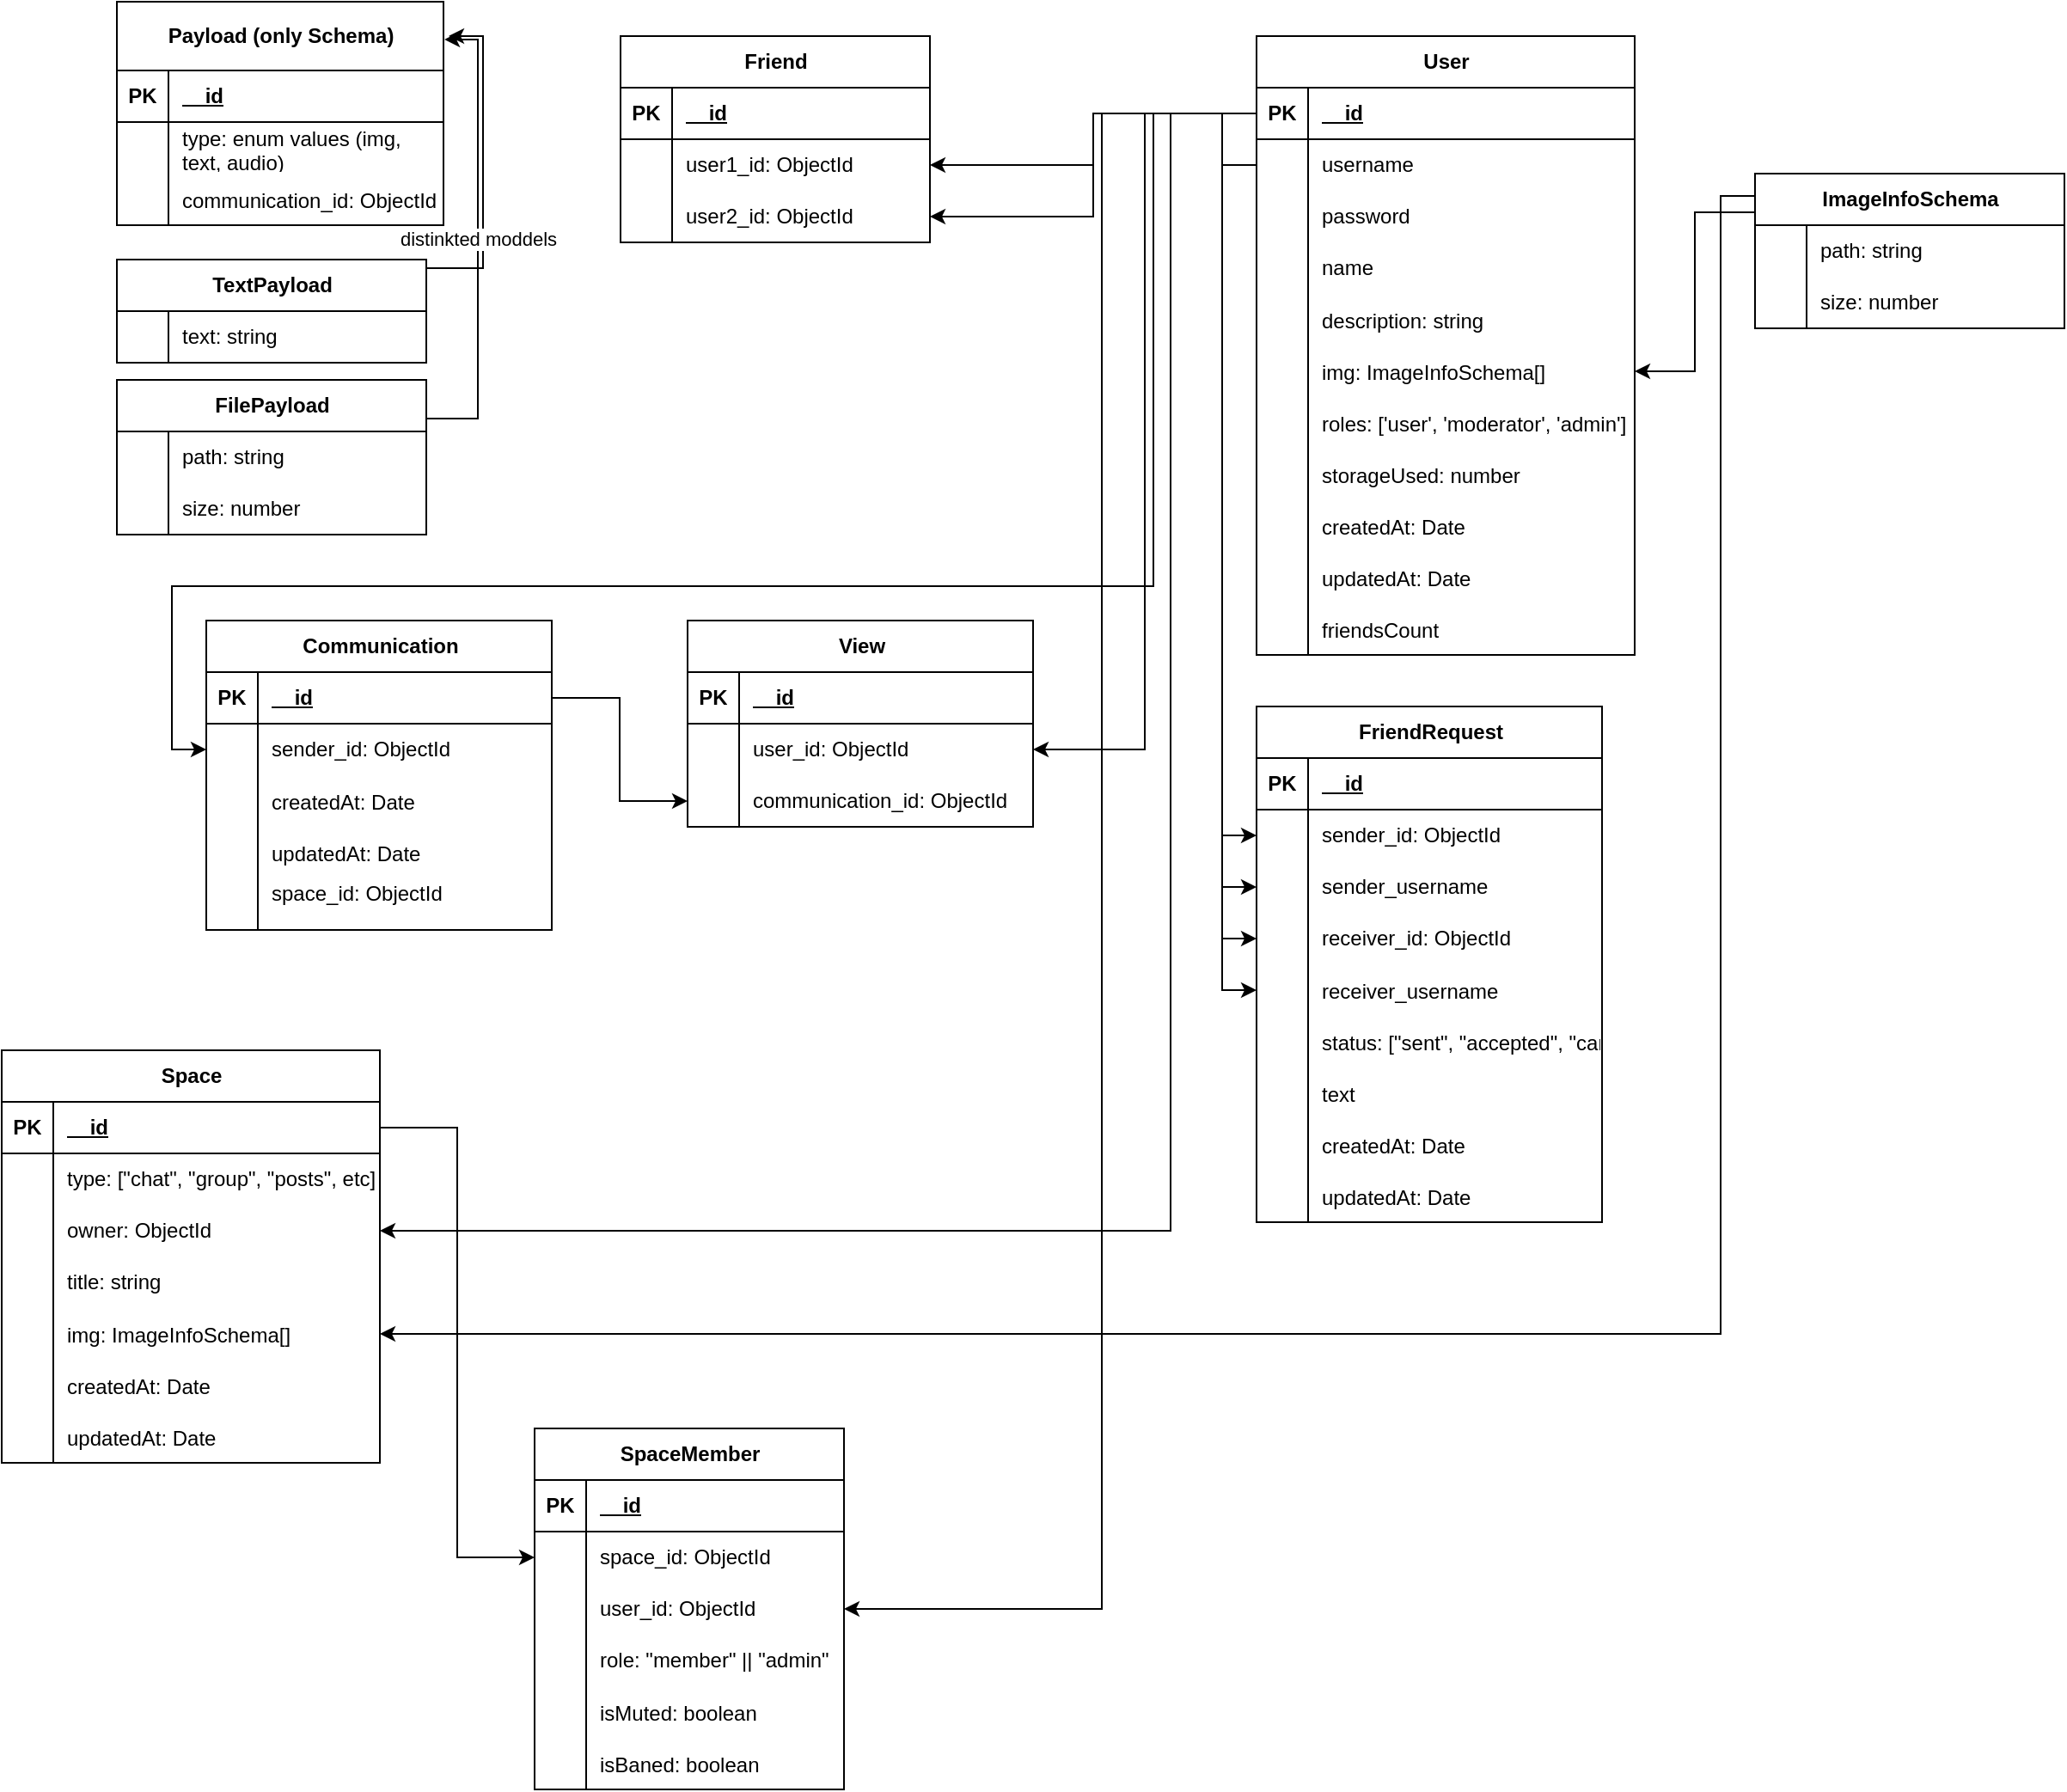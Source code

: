 <mxfile version="26.2.14">
  <diagram name="Page-1" id="0_60_3k2s_ND-66H1FHV">
    <mxGraphModel dx="1940" dy="758" grid="1" gridSize="10" guides="1" tooltips="1" connect="1" arrows="1" fold="1" page="1" pageScale="1" pageWidth="827" pageHeight="1169" math="0" shadow="0">
      <root>
        <mxCell id="0" />
        <mxCell id="1" parent="0" />
        <mxCell id="tBgSsIU3LGb-Ax5IoA9m-5" value="User" style="shape=table;startSize=30;container=1;collapsible=1;childLayout=tableLayout;fixedRows=1;rowLines=0;fontStyle=1;align=center;resizeLast=1;html=1;" vertex="1" parent="1">
          <mxGeometry x="330" y="40" width="220" height="360" as="geometry" />
        </mxCell>
        <mxCell id="tBgSsIU3LGb-Ax5IoA9m-6" value="" style="shape=tableRow;horizontal=0;startSize=0;swimlaneHead=0;swimlaneBody=0;fillColor=none;collapsible=0;dropTarget=0;points=[[0,0.5],[1,0.5]];portConstraint=eastwest;top=0;left=0;right=0;bottom=1;" vertex="1" parent="tBgSsIU3LGb-Ax5IoA9m-5">
          <mxGeometry y="30" width="220" height="30" as="geometry" />
        </mxCell>
        <mxCell id="tBgSsIU3LGb-Ax5IoA9m-7" value="PK" style="shape=partialRectangle;connectable=0;fillColor=none;top=0;left=0;bottom=0;right=0;fontStyle=1;overflow=hidden;whiteSpace=wrap;html=1;" vertex="1" parent="tBgSsIU3LGb-Ax5IoA9m-6">
          <mxGeometry width="30" height="30" as="geometry">
            <mxRectangle width="30" height="30" as="alternateBounds" />
          </mxGeometry>
        </mxCell>
        <mxCell id="tBgSsIU3LGb-Ax5IoA9m-8" value="__id" style="shape=partialRectangle;connectable=0;fillColor=none;top=0;left=0;bottom=0;right=0;align=left;spacingLeft=6;fontStyle=5;overflow=hidden;whiteSpace=wrap;html=1;" vertex="1" parent="tBgSsIU3LGb-Ax5IoA9m-6">
          <mxGeometry x="30" width="190" height="30" as="geometry">
            <mxRectangle width="190" height="30" as="alternateBounds" />
          </mxGeometry>
        </mxCell>
        <mxCell id="tBgSsIU3LGb-Ax5IoA9m-9" value="" style="shape=tableRow;horizontal=0;startSize=0;swimlaneHead=0;swimlaneBody=0;fillColor=none;collapsible=0;dropTarget=0;points=[[0,0.5],[1,0.5]];portConstraint=eastwest;top=0;left=0;right=0;bottom=0;" vertex="1" parent="tBgSsIU3LGb-Ax5IoA9m-5">
          <mxGeometry y="60" width="220" height="30" as="geometry" />
        </mxCell>
        <mxCell id="tBgSsIU3LGb-Ax5IoA9m-10" value="" style="shape=partialRectangle;connectable=0;fillColor=none;top=0;left=0;bottom=0;right=0;editable=1;overflow=hidden;whiteSpace=wrap;html=1;" vertex="1" parent="tBgSsIU3LGb-Ax5IoA9m-9">
          <mxGeometry width="30" height="30" as="geometry">
            <mxRectangle width="30" height="30" as="alternateBounds" />
          </mxGeometry>
        </mxCell>
        <mxCell id="tBgSsIU3LGb-Ax5IoA9m-11" value="username" style="shape=partialRectangle;connectable=0;fillColor=none;top=0;left=0;bottom=0;right=0;align=left;spacingLeft=6;overflow=hidden;whiteSpace=wrap;html=1;" vertex="1" parent="tBgSsIU3LGb-Ax5IoA9m-9">
          <mxGeometry x="30" width="190" height="30" as="geometry">
            <mxRectangle width="190" height="30" as="alternateBounds" />
          </mxGeometry>
        </mxCell>
        <mxCell id="tBgSsIU3LGb-Ax5IoA9m-12" value="" style="shape=tableRow;horizontal=0;startSize=0;swimlaneHead=0;swimlaneBody=0;fillColor=none;collapsible=0;dropTarget=0;points=[[0,0.5],[1,0.5]];portConstraint=eastwest;top=0;left=0;right=0;bottom=0;" vertex="1" parent="tBgSsIU3LGb-Ax5IoA9m-5">
          <mxGeometry y="90" width="220" height="30" as="geometry" />
        </mxCell>
        <mxCell id="tBgSsIU3LGb-Ax5IoA9m-13" value="" style="shape=partialRectangle;connectable=0;fillColor=none;top=0;left=0;bottom=0;right=0;editable=1;overflow=hidden;whiteSpace=wrap;html=1;" vertex="1" parent="tBgSsIU3LGb-Ax5IoA9m-12">
          <mxGeometry width="30" height="30" as="geometry">
            <mxRectangle width="30" height="30" as="alternateBounds" />
          </mxGeometry>
        </mxCell>
        <mxCell id="tBgSsIU3LGb-Ax5IoA9m-14" value="password" style="shape=partialRectangle;connectable=0;fillColor=none;top=0;left=0;bottom=0;right=0;align=left;spacingLeft=6;overflow=hidden;whiteSpace=wrap;html=1;" vertex="1" parent="tBgSsIU3LGb-Ax5IoA9m-12">
          <mxGeometry x="30" width="190" height="30" as="geometry">
            <mxRectangle width="190" height="30" as="alternateBounds" />
          </mxGeometry>
        </mxCell>
        <mxCell id="tBgSsIU3LGb-Ax5IoA9m-15" value="" style="shape=tableRow;horizontal=0;startSize=0;swimlaneHead=0;swimlaneBody=0;fillColor=none;collapsible=0;dropTarget=0;points=[[0,0.5],[1,0.5]];portConstraint=eastwest;top=0;left=0;right=0;bottom=0;" vertex="1" parent="tBgSsIU3LGb-Ax5IoA9m-5">
          <mxGeometry y="120" width="220" height="30" as="geometry" />
        </mxCell>
        <mxCell id="tBgSsIU3LGb-Ax5IoA9m-16" value="" style="shape=partialRectangle;connectable=0;fillColor=none;top=0;left=0;bottom=0;right=0;editable=1;overflow=hidden;whiteSpace=wrap;html=1;" vertex="1" parent="tBgSsIU3LGb-Ax5IoA9m-15">
          <mxGeometry width="30" height="30" as="geometry">
            <mxRectangle width="30" height="30" as="alternateBounds" />
          </mxGeometry>
        </mxCell>
        <mxCell id="tBgSsIU3LGb-Ax5IoA9m-17" value="name" style="shape=partialRectangle;connectable=0;fillColor=none;top=0;left=0;bottom=0;right=0;align=left;spacingLeft=6;overflow=hidden;whiteSpace=wrap;html=1;" vertex="1" parent="tBgSsIU3LGb-Ax5IoA9m-15">
          <mxGeometry x="30" width="190" height="30" as="geometry">
            <mxRectangle width="190" height="30" as="alternateBounds" />
          </mxGeometry>
        </mxCell>
        <mxCell id="tBgSsIU3LGb-Ax5IoA9m-18" value="" style="shape=tableRow;horizontal=0;startSize=0;swimlaneHead=0;swimlaneBody=0;fillColor=none;collapsible=0;dropTarget=0;points=[[0,0.5],[1,0.5]];portConstraint=eastwest;top=0;left=0;right=0;bottom=0;" vertex="1" parent="tBgSsIU3LGb-Ax5IoA9m-5">
          <mxGeometry y="150" width="220" height="30" as="geometry" />
        </mxCell>
        <mxCell id="tBgSsIU3LGb-Ax5IoA9m-19" value="" style="shape=partialRectangle;connectable=0;fillColor=none;top=0;left=0;bottom=0;right=0;editable=1;overflow=hidden;" vertex="1" parent="tBgSsIU3LGb-Ax5IoA9m-18">
          <mxGeometry width="30" height="30" as="geometry">
            <mxRectangle width="30" height="30" as="alternateBounds" />
          </mxGeometry>
        </mxCell>
        <mxCell id="tBgSsIU3LGb-Ax5IoA9m-20" value="description: string" style="shape=partialRectangle;connectable=0;fillColor=none;top=0;left=0;bottom=0;right=0;align=left;spacingLeft=6;overflow=hidden;" vertex="1" parent="tBgSsIU3LGb-Ax5IoA9m-18">
          <mxGeometry x="30" width="190" height="30" as="geometry">
            <mxRectangle width="190" height="30" as="alternateBounds" />
          </mxGeometry>
        </mxCell>
        <mxCell id="tBgSsIU3LGb-Ax5IoA9m-21" value="" style="shape=tableRow;horizontal=0;startSize=0;swimlaneHead=0;swimlaneBody=0;fillColor=none;collapsible=0;dropTarget=0;points=[[0,0.5],[1,0.5]];portConstraint=eastwest;top=0;left=0;right=0;bottom=0;" vertex="1" parent="tBgSsIU3LGb-Ax5IoA9m-5">
          <mxGeometry y="180" width="220" height="30" as="geometry" />
        </mxCell>
        <mxCell id="tBgSsIU3LGb-Ax5IoA9m-22" value="" style="shape=partialRectangle;connectable=0;fillColor=none;top=0;left=0;bottom=0;right=0;editable=1;overflow=hidden;" vertex="1" parent="tBgSsIU3LGb-Ax5IoA9m-21">
          <mxGeometry width="30" height="30" as="geometry">
            <mxRectangle width="30" height="30" as="alternateBounds" />
          </mxGeometry>
        </mxCell>
        <mxCell id="tBgSsIU3LGb-Ax5IoA9m-23" value="img: ImageInfoSchema[]" style="shape=partialRectangle;connectable=0;fillColor=none;top=0;left=0;bottom=0;right=0;align=left;spacingLeft=6;overflow=hidden;" vertex="1" parent="tBgSsIU3LGb-Ax5IoA9m-21">
          <mxGeometry x="30" width="190" height="30" as="geometry">
            <mxRectangle width="190" height="30" as="alternateBounds" />
          </mxGeometry>
        </mxCell>
        <mxCell id="tBgSsIU3LGb-Ax5IoA9m-122" value="" style="shape=tableRow;horizontal=0;startSize=0;swimlaneHead=0;swimlaneBody=0;fillColor=none;collapsible=0;dropTarget=0;points=[[0,0.5],[1,0.5]];portConstraint=eastwest;top=0;left=0;right=0;bottom=0;" vertex="1" parent="tBgSsIU3LGb-Ax5IoA9m-5">
          <mxGeometry y="210" width="220" height="30" as="geometry" />
        </mxCell>
        <mxCell id="tBgSsIU3LGb-Ax5IoA9m-123" value="" style="shape=partialRectangle;connectable=0;fillColor=none;top=0;left=0;bottom=0;right=0;editable=1;overflow=hidden;" vertex="1" parent="tBgSsIU3LGb-Ax5IoA9m-122">
          <mxGeometry width="30" height="30" as="geometry">
            <mxRectangle width="30" height="30" as="alternateBounds" />
          </mxGeometry>
        </mxCell>
        <mxCell id="tBgSsIU3LGb-Ax5IoA9m-124" value="roles: [&#39;user&#39;, &#39;moderator&#39;, &#39;admin&#39;]" style="shape=partialRectangle;connectable=0;fillColor=none;top=0;left=0;bottom=0;right=0;align=left;spacingLeft=6;overflow=hidden;" vertex="1" parent="tBgSsIU3LGb-Ax5IoA9m-122">
          <mxGeometry x="30" width="190" height="30" as="geometry">
            <mxRectangle width="190" height="30" as="alternateBounds" />
          </mxGeometry>
        </mxCell>
        <mxCell id="tBgSsIU3LGb-Ax5IoA9m-126" value="" style="shape=tableRow;horizontal=0;startSize=0;swimlaneHead=0;swimlaneBody=0;fillColor=none;collapsible=0;dropTarget=0;points=[[0,0.5],[1,0.5]];portConstraint=eastwest;top=0;left=0;right=0;bottom=0;" vertex="1" parent="tBgSsIU3LGb-Ax5IoA9m-5">
          <mxGeometry y="240" width="220" height="30" as="geometry" />
        </mxCell>
        <mxCell id="tBgSsIU3LGb-Ax5IoA9m-127" value="" style="shape=partialRectangle;connectable=0;fillColor=none;top=0;left=0;bottom=0;right=0;editable=1;overflow=hidden;" vertex="1" parent="tBgSsIU3LGb-Ax5IoA9m-126">
          <mxGeometry width="30" height="30" as="geometry">
            <mxRectangle width="30" height="30" as="alternateBounds" />
          </mxGeometry>
        </mxCell>
        <mxCell id="tBgSsIU3LGb-Ax5IoA9m-128" value="storageUsed: number" style="shape=partialRectangle;connectable=0;fillColor=none;top=0;left=0;bottom=0;right=0;align=left;spacingLeft=6;overflow=hidden;" vertex="1" parent="tBgSsIU3LGb-Ax5IoA9m-126">
          <mxGeometry x="30" width="190" height="30" as="geometry">
            <mxRectangle width="190" height="30" as="alternateBounds" />
          </mxGeometry>
        </mxCell>
        <mxCell id="tBgSsIU3LGb-Ax5IoA9m-132" value="" style="shape=tableRow;horizontal=0;startSize=0;swimlaneHead=0;swimlaneBody=0;fillColor=none;collapsible=0;dropTarget=0;points=[[0,0.5],[1,0.5]];portConstraint=eastwest;top=0;left=0;right=0;bottom=0;" vertex="1" parent="tBgSsIU3LGb-Ax5IoA9m-5">
          <mxGeometry y="270" width="220" height="30" as="geometry" />
        </mxCell>
        <mxCell id="tBgSsIU3LGb-Ax5IoA9m-133" value="" style="shape=partialRectangle;connectable=0;fillColor=none;top=0;left=0;bottom=0;right=0;editable=1;overflow=hidden;" vertex="1" parent="tBgSsIU3LGb-Ax5IoA9m-132">
          <mxGeometry width="30" height="30" as="geometry">
            <mxRectangle width="30" height="30" as="alternateBounds" />
          </mxGeometry>
        </mxCell>
        <mxCell id="tBgSsIU3LGb-Ax5IoA9m-134" value="createdAt: Date" style="shape=partialRectangle;connectable=0;fillColor=none;top=0;left=0;bottom=0;right=0;align=left;spacingLeft=6;overflow=hidden;" vertex="1" parent="tBgSsIU3LGb-Ax5IoA9m-132">
          <mxGeometry x="30" width="190" height="30" as="geometry">
            <mxRectangle width="190" height="30" as="alternateBounds" />
          </mxGeometry>
        </mxCell>
        <mxCell id="tBgSsIU3LGb-Ax5IoA9m-136" value="" style="shape=tableRow;horizontal=0;startSize=0;swimlaneHead=0;swimlaneBody=0;fillColor=none;collapsible=0;dropTarget=0;points=[[0,0.5],[1,0.5]];portConstraint=eastwest;top=0;left=0;right=0;bottom=0;" vertex="1" parent="tBgSsIU3LGb-Ax5IoA9m-5">
          <mxGeometry y="300" width="220" height="30" as="geometry" />
        </mxCell>
        <mxCell id="tBgSsIU3LGb-Ax5IoA9m-137" value="" style="shape=partialRectangle;connectable=0;fillColor=none;top=0;left=0;bottom=0;right=0;editable=1;overflow=hidden;" vertex="1" parent="tBgSsIU3LGb-Ax5IoA9m-136">
          <mxGeometry width="30" height="30" as="geometry">
            <mxRectangle width="30" height="30" as="alternateBounds" />
          </mxGeometry>
        </mxCell>
        <mxCell id="tBgSsIU3LGb-Ax5IoA9m-138" value="updatedAt: Date" style="shape=partialRectangle;connectable=0;fillColor=none;top=0;left=0;bottom=0;right=0;align=left;spacingLeft=6;overflow=hidden;" vertex="1" parent="tBgSsIU3LGb-Ax5IoA9m-136">
          <mxGeometry x="30" width="190" height="30" as="geometry">
            <mxRectangle width="190" height="30" as="alternateBounds" />
          </mxGeometry>
        </mxCell>
        <mxCell id="tBgSsIU3LGb-Ax5IoA9m-337" value="" style="shape=tableRow;horizontal=0;startSize=0;swimlaneHead=0;swimlaneBody=0;fillColor=none;collapsible=0;dropTarget=0;points=[[0,0.5],[1,0.5]];portConstraint=eastwest;top=0;left=0;right=0;bottom=0;" vertex="1" parent="tBgSsIU3LGb-Ax5IoA9m-5">
          <mxGeometry y="330" width="220" height="30" as="geometry" />
        </mxCell>
        <mxCell id="tBgSsIU3LGb-Ax5IoA9m-338" value="" style="shape=partialRectangle;connectable=0;fillColor=none;top=0;left=0;bottom=0;right=0;editable=1;overflow=hidden;" vertex="1" parent="tBgSsIU3LGb-Ax5IoA9m-337">
          <mxGeometry width="30" height="30" as="geometry">
            <mxRectangle width="30" height="30" as="alternateBounds" />
          </mxGeometry>
        </mxCell>
        <mxCell id="tBgSsIU3LGb-Ax5IoA9m-339" value="friendsCount" style="shape=partialRectangle;connectable=0;fillColor=none;top=0;left=0;bottom=0;right=0;align=left;spacingLeft=6;overflow=hidden;" vertex="1" parent="tBgSsIU3LGb-Ax5IoA9m-337">
          <mxGeometry x="30" width="190" height="30" as="geometry">
            <mxRectangle width="190" height="30" as="alternateBounds" />
          </mxGeometry>
        </mxCell>
        <mxCell id="tBgSsIU3LGb-Ax5IoA9m-24" value="Payload (only Schema)" style="shape=table;startSize=40;container=1;collapsible=1;childLayout=tableLayout;fixedRows=1;rowLines=0;fontStyle=1;align=center;resizeLast=1;html=1;" vertex="1" parent="1">
          <mxGeometry x="-333" y="20" width="190" height="130" as="geometry" />
        </mxCell>
        <mxCell id="tBgSsIU3LGb-Ax5IoA9m-25" value="" style="shape=tableRow;horizontal=0;startSize=0;swimlaneHead=0;swimlaneBody=0;fillColor=none;collapsible=0;dropTarget=0;points=[[0,0.5],[1,0.5]];portConstraint=eastwest;top=0;left=0;right=0;bottom=1;" vertex="1" parent="tBgSsIU3LGb-Ax5IoA9m-24">
          <mxGeometry y="40" width="190" height="30" as="geometry" />
        </mxCell>
        <mxCell id="tBgSsIU3LGb-Ax5IoA9m-26" value="PK" style="shape=partialRectangle;connectable=0;fillColor=none;top=0;left=0;bottom=0;right=0;fontStyle=1;overflow=hidden;whiteSpace=wrap;html=1;" vertex="1" parent="tBgSsIU3LGb-Ax5IoA9m-25">
          <mxGeometry width="30" height="30" as="geometry">
            <mxRectangle width="30" height="30" as="alternateBounds" />
          </mxGeometry>
        </mxCell>
        <mxCell id="tBgSsIU3LGb-Ax5IoA9m-27" value="__id" style="shape=partialRectangle;connectable=0;fillColor=none;top=0;left=0;bottom=0;right=0;align=left;spacingLeft=6;fontStyle=5;overflow=hidden;whiteSpace=wrap;html=1;" vertex="1" parent="tBgSsIU3LGb-Ax5IoA9m-25">
          <mxGeometry x="30" width="160" height="30" as="geometry">
            <mxRectangle width="160" height="30" as="alternateBounds" />
          </mxGeometry>
        </mxCell>
        <mxCell id="tBgSsIU3LGb-Ax5IoA9m-28" value="" style="shape=tableRow;horizontal=0;startSize=0;swimlaneHead=0;swimlaneBody=0;fillColor=none;collapsible=0;dropTarget=0;points=[[0,0.5],[1,0.5]];portConstraint=eastwest;top=0;left=0;right=0;bottom=0;" vertex="1" parent="tBgSsIU3LGb-Ax5IoA9m-24">
          <mxGeometry y="70" width="190" height="30" as="geometry" />
        </mxCell>
        <mxCell id="tBgSsIU3LGb-Ax5IoA9m-29" value="" style="shape=partialRectangle;connectable=0;fillColor=none;top=0;left=0;bottom=0;right=0;editable=1;overflow=hidden;whiteSpace=wrap;html=1;" vertex="1" parent="tBgSsIU3LGb-Ax5IoA9m-28">
          <mxGeometry width="30" height="30" as="geometry">
            <mxRectangle width="30" height="30" as="alternateBounds" />
          </mxGeometry>
        </mxCell>
        <mxCell id="tBgSsIU3LGb-Ax5IoA9m-30" value="type: enum values (img, text, audio)" style="shape=partialRectangle;connectable=0;fillColor=none;top=0;left=0;bottom=0;right=0;align=left;spacingLeft=6;overflow=hidden;whiteSpace=wrap;html=1;" vertex="1" parent="tBgSsIU3LGb-Ax5IoA9m-28">
          <mxGeometry x="30" width="160" height="30" as="geometry">
            <mxRectangle width="160" height="30" as="alternateBounds" />
          </mxGeometry>
        </mxCell>
        <mxCell id="tBgSsIU3LGb-Ax5IoA9m-268" value="" style="shape=tableRow;horizontal=0;startSize=0;swimlaneHead=0;swimlaneBody=0;fillColor=none;collapsible=0;dropTarget=0;points=[[0,0.5],[1,0.5]];portConstraint=eastwest;top=0;left=0;right=0;bottom=0;" vertex="1" parent="tBgSsIU3LGb-Ax5IoA9m-24">
          <mxGeometry y="100" width="190" height="30" as="geometry" />
        </mxCell>
        <mxCell id="tBgSsIU3LGb-Ax5IoA9m-269" value="" style="shape=partialRectangle;connectable=0;fillColor=none;top=0;left=0;bottom=0;right=0;editable=1;overflow=hidden;" vertex="1" parent="tBgSsIU3LGb-Ax5IoA9m-268">
          <mxGeometry width="30" height="30" as="geometry">
            <mxRectangle width="30" height="30" as="alternateBounds" />
          </mxGeometry>
        </mxCell>
        <mxCell id="tBgSsIU3LGb-Ax5IoA9m-270" value="communication_id: ObjectId" style="shape=partialRectangle;connectable=0;fillColor=none;top=0;left=0;bottom=0;right=0;align=left;spacingLeft=6;overflow=hidden;" vertex="1" parent="tBgSsIU3LGb-Ax5IoA9m-268">
          <mxGeometry x="30" width="160" height="30" as="geometry">
            <mxRectangle width="160" height="30" as="alternateBounds" />
          </mxGeometry>
        </mxCell>
        <mxCell id="tBgSsIU3LGb-Ax5IoA9m-82" value="FilePayload" style="shape=table;startSize=30;container=1;collapsible=1;childLayout=tableLayout;fixedRows=1;rowLines=0;fontStyle=1;align=center;resizeLast=1;html=1;" vertex="1" parent="1">
          <mxGeometry x="-333" y="240" width="180" height="90" as="geometry" />
        </mxCell>
        <mxCell id="tBgSsIU3LGb-Ax5IoA9m-86" value="" style="shape=tableRow;horizontal=0;startSize=0;swimlaneHead=0;swimlaneBody=0;fillColor=none;collapsible=0;dropTarget=0;points=[[0,0.5],[1,0.5]];portConstraint=eastwest;top=0;left=0;right=0;bottom=0;" vertex="1" parent="tBgSsIU3LGb-Ax5IoA9m-82">
          <mxGeometry y="30" width="180" height="30" as="geometry" />
        </mxCell>
        <mxCell id="tBgSsIU3LGb-Ax5IoA9m-87" value="" style="shape=partialRectangle;connectable=0;fillColor=none;top=0;left=0;bottom=0;right=0;editable=1;overflow=hidden;whiteSpace=wrap;html=1;" vertex="1" parent="tBgSsIU3LGb-Ax5IoA9m-86">
          <mxGeometry width="30" height="30" as="geometry">
            <mxRectangle width="30" height="30" as="alternateBounds" />
          </mxGeometry>
        </mxCell>
        <mxCell id="tBgSsIU3LGb-Ax5IoA9m-88" value="path: string" style="shape=partialRectangle;connectable=0;fillColor=none;top=0;left=0;bottom=0;right=0;align=left;spacingLeft=6;overflow=hidden;whiteSpace=wrap;html=1;" vertex="1" parent="tBgSsIU3LGb-Ax5IoA9m-86">
          <mxGeometry x="30" width="150" height="30" as="geometry">
            <mxRectangle width="150" height="30" as="alternateBounds" />
          </mxGeometry>
        </mxCell>
        <mxCell id="tBgSsIU3LGb-Ax5IoA9m-89" value="" style="shape=tableRow;horizontal=0;startSize=0;swimlaneHead=0;swimlaneBody=0;fillColor=none;collapsible=0;dropTarget=0;points=[[0,0.5],[1,0.5]];portConstraint=eastwest;top=0;left=0;right=0;bottom=0;" vertex="1" parent="tBgSsIU3LGb-Ax5IoA9m-82">
          <mxGeometry y="60" width="180" height="30" as="geometry" />
        </mxCell>
        <mxCell id="tBgSsIU3LGb-Ax5IoA9m-90" value="" style="shape=partialRectangle;connectable=0;fillColor=none;top=0;left=0;bottom=0;right=0;editable=1;overflow=hidden;whiteSpace=wrap;html=1;" vertex="1" parent="tBgSsIU3LGb-Ax5IoA9m-89">
          <mxGeometry width="30" height="30" as="geometry">
            <mxRectangle width="30" height="30" as="alternateBounds" />
          </mxGeometry>
        </mxCell>
        <mxCell id="tBgSsIU3LGb-Ax5IoA9m-91" value="size: number" style="shape=partialRectangle;connectable=0;fillColor=none;top=0;left=0;bottom=0;right=0;align=left;spacingLeft=6;overflow=hidden;whiteSpace=wrap;html=1;" vertex="1" parent="tBgSsIU3LGb-Ax5IoA9m-89">
          <mxGeometry x="30" width="150" height="30" as="geometry">
            <mxRectangle width="150" height="30" as="alternateBounds" />
          </mxGeometry>
        </mxCell>
        <mxCell id="tBgSsIU3LGb-Ax5IoA9m-119" style="edgeStyle=orthogonalEdgeStyle;rounded=0;orthogonalLoop=1;jettySize=auto;html=1;exitX=1;exitY=0.25;exitDx=0;exitDy=0;" edge="1" parent="1" source="tBgSsIU3LGb-Ax5IoA9m-105">
          <mxGeometry relative="1" as="geometry">
            <mxPoint x="-140" y="40" as="targetPoint" />
            <Array as="points">
              <mxPoint x="-120" y="175" />
              <mxPoint x="-120" y="40" />
            </Array>
          </mxGeometry>
        </mxCell>
        <mxCell id="tBgSsIU3LGb-Ax5IoA9m-105" value="TextPayload" style="shape=table;startSize=30;container=1;collapsible=1;childLayout=tableLayout;fixedRows=1;rowLines=0;fontStyle=1;align=center;resizeLast=1;html=1;" vertex="1" parent="1">
          <mxGeometry x="-333" y="170" width="180" height="60" as="geometry" />
        </mxCell>
        <mxCell id="tBgSsIU3LGb-Ax5IoA9m-106" value="" style="shape=tableRow;horizontal=0;startSize=0;swimlaneHead=0;swimlaneBody=0;fillColor=none;collapsible=0;dropTarget=0;points=[[0,0.5],[1,0.5]];portConstraint=eastwest;top=0;left=0;right=0;bottom=0;" vertex="1" parent="tBgSsIU3LGb-Ax5IoA9m-105">
          <mxGeometry y="30" width="180" height="30" as="geometry" />
        </mxCell>
        <mxCell id="tBgSsIU3LGb-Ax5IoA9m-107" value="" style="shape=partialRectangle;connectable=0;fillColor=none;top=0;left=0;bottom=0;right=0;editable=1;overflow=hidden;whiteSpace=wrap;html=1;" vertex="1" parent="tBgSsIU3LGb-Ax5IoA9m-106">
          <mxGeometry width="30" height="30" as="geometry">
            <mxRectangle width="30" height="30" as="alternateBounds" />
          </mxGeometry>
        </mxCell>
        <mxCell id="tBgSsIU3LGb-Ax5IoA9m-108" value="text: string" style="shape=partialRectangle;connectable=0;fillColor=none;top=0;left=0;bottom=0;right=0;align=left;spacingLeft=6;overflow=hidden;whiteSpace=wrap;html=1;" vertex="1" parent="tBgSsIU3LGb-Ax5IoA9m-106">
          <mxGeometry x="30" width="150" height="30" as="geometry">
            <mxRectangle width="150" height="30" as="alternateBounds" />
          </mxGeometry>
        </mxCell>
        <mxCell id="tBgSsIU3LGb-Ax5IoA9m-120" value="distinkted moddels" style="edgeStyle=orthogonalEdgeStyle;rounded=0;orthogonalLoop=1;jettySize=auto;html=1;exitX=1;exitY=0.25;exitDx=0;exitDy=0;entryX=1.003;entryY=0.169;entryDx=0;entryDy=0;entryPerimeter=0;" edge="1" parent="1" source="tBgSsIU3LGb-Ax5IoA9m-82" target="tBgSsIU3LGb-Ax5IoA9m-24">
          <mxGeometry relative="1" as="geometry" />
        </mxCell>
        <mxCell id="tBgSsIU3LGb-Ax5IoA9m-139" value="FriendRequest" style="shape=table;startSize=30;container=1;collapsible=1;childLayout=tableLayout;fixedRows=1;rowLines=0;fontStyle=1;align=center;resizeLast=1;html=1;" vertex="1" parent="1">
          <mxGeometry x="330" y="430" width="201" height="300" as="geometry" />
        </mxCell>
        <mxCell id="tBgSsIU3LGb-Ax5IoA9m-140" value="" style="shape=tableRow;horizontal=0;startSize=0;swimlaneHead=0;swimlaneBody=0;fillColor=none;collapsible=0;dropTarget=0;points=[[0,0.5],[1,0.5]];portConstraint=eastwest;top=0;left=0;right=0;bottom=1;" vertex="1" parent="tBgSsIU3LGb-Ax5IoA9m-139">
          <mxGeometry y="30" width="201" height="30" as="geometry" />
        </mxCell>
        <mxCell id="tBgSsIU3LGb-Ax5IoA9m-141" value="PK" style="shape=partialRectangle;connectable=0;fillColor=none;top=0;left=0;bottom=0;right=0;fontStyle=1;overflow=hidden;whiteSpace=wrap;html=1;" vertex="1" parent="tBgSsIU3LGb-Ax5IoA9m-140">
          <mxGeometry width="30" height="30" as="geometry">
            <mxRectangle width="30" height="30" as="alternateBounds" />
          </mxGeometry>
        </mxCell>
        <mxCell id="tBgSsIU3LGb-Ax5IoA9m-142" value="__id" style="shape=partialRectangle;connectable=0;fillColor=none;top=0;left=0;bottom=0;right=0;align=left;spacingLeft=6;fontStyle=5;overflow=hidden;whiteSpace=wrap;html=1;" vertex="1" parent="tBgSsIU3LGb-Ax5IoA9m-140">
          <mxGeometry x="30" width="171" height="30" as="geometry">
            <mxRectangle width="171" height="30" as="alternateBounds" />
          </mxGeometry>
        </mxCell>
        <mxCell id="tBgSsIU3LGb-Ax5IoA9m-143" value="" style="shape=tableRow;horizontal=0;startSize=0;swimlaneHead=0;swimlaneBody=0;fillColor=none;collapsible=0;dropTarget=0;points=[[0,0.5],[1,0.5]];portConstraint=eastwest;top=0;left=0;right=0;bottom=0;" vertex="1" parent="tBgSsIU3LGb-Ax5IoA9m-139">
          <mxGeometry y="60" width="201" height="30" as="geometry" />
        </mxCell>
        <mxCell id="tBgSsIU3LGb-Ax5IoA9m-144" value="" style="shape=partialRectangle;connectable=0;fillColor=none;top=0;left=0;bottom=0;right=0;editable=1;overflow=hidden;whiteSpace=wrap;html=1;" vertex="1" parent="tBgSsIU3LGb-Ax5IoA9m-143">
          <mxGeometry width="30" height="30" as="geometry">
            <mxRectangle width="30" height="30" as="alternateBounds" />
          </mxGeometry>
        </mxCell>
        <mxCell id="tBgSsIU3LGb-Ax5IoA9m-145" value="sender_id: ObjectId" style="shape=partialRectangle;connectable=0;fillColor=none;top=0;left=0;bottom=0;right=0;align=left;spacingLeft=6;overflow=hidden;whiteSpace=wrap;html=1;" vertex="1" parent="tBgSsIU3LGb-Ax5IoA9m-143">
          <mxGeometry x="30" width="171" height="30" as="geometry">
            <mxRectangle width="171" height="30" as="alternateBounds" />
          </mxGeometry>
        </mxCell>
        <mxCell id="tBgSsIU3LGb-Ax5IoA9m-146" value="" style="shape=tableRow;horizontal=0;startSize=0;swimlaneHead=0;swimlaneBody=0;fillColor=none;collapsible=0;dropTarget=0;points=[[0,0.5],[1,0.5]];portConstraint=eastwest;top=0;left=0;right=0;bottom=0;" vertex="1" parent="tBgSsIU3LGb-Ax5IoA9m-139">
          <mxGeometry y="90" width="201" height="30" as="geometry" />
        </mxCell>
        <mxCell id="tBgSsIU3LGb-Ax5IoA9m-147" value="" style="shape=partialRectangle;connectable=0;fillColor=none;top=0;left=0;bottom=0;right=0;editable=1;overflow=hidden;whiteSpace=wrap;html=1;" vertex="1" parent="tBgSsIU3LGb-Ax5IoA9m-146">
          <mxGeometry width="30" height="30" as="geometry">
            <mxRectangle width="30" height="30" as="alternateBounds" />
          </mxGeometry>
        </mxCell>
        <mxCell id="tBgSsIU3LGb-Ax5IoA9m-148" value="sender_username" style="shape=partialRectangle;connectable=0;fillColor=none;top=0;left=0;bottom=0;right=0;align=left;spacingLeft=6;overflow=hidden;whiteSpace=wrap;html=1;" vertex="1" parent="tBgSsIU3LGb-Ax5IoA9m-146">
          <mxGeometry x="30" width="171" height="30" as="geometry">
            <mxRectangle width="171" height="30" as="alternateBounds" />
          </mxGeometry>
        </mxCell>
        <mxCell id="tBgSsIU3LGb-Ax5IoA9m-149" value="" style="shape=tableRow;horizontal=0;startSize=0;swimlaneHead=0;swimlaneBody=0;fillColor=none;collapsible=0;dropTarget=0;points=[[0,0.5],[1,0.5]];portConstraint=eastwest;top=0;left=0;right=0;bottom=0;" vertex="1" parent="tBgSsIU3LGb-Ax5IoA9m-139">
          <mxGeometry y="120" width="201" height="30" as="geometry" />
        </mxCell>
        <mxCell id="tBgSsIU3LGb-Ax5IoA9m-150" value="" style="shape=partialRectangle;connectable=0;fillColor=none;top=0;left=0;bottom=0;right=0;editable=1;overflow=hidden;whiteSpace=wrap;html=1;" vertex="1" parent="tBgSsIU3LGb-Ax5IoA9m-149">
          <mxGeometry width="30" height="30" as="geometry">
            <mxRectangle width="30" height="30" as="alternateBounds" />
          </mxGeometry>
        </mxCell>
        <mxCell id="tBgSsIU3LGb-Ax5IoA9m-151" value="receiver_id: ObjectId" style="shape=partialRectangle;connectable=0;fillColor=none;top=0;left=0;bottom=0;right=0;align=left;spacingLeft=6;overflow=hidden;whiteSpace=wrap;html=1;" vertex="1" parent="tBgSsIU3LGb-Ax5IoA9m-149">
          <mxGeometry x="30" width="171" height="30" as="geometry">
            <mxRectangle width="171" height="30" as="alternateBounds" />
          </mxGeometry>
        </mxCell>
        <mxCell id="tBgSsIU3LGb-Ax5IoA9m-152" value="" style="shape=tableRow;horizontal=0;startSize=0;swimlaneHead=0;swimlaneBody=0;fillColor=none;collapsible=0;dropTarget=0;points=[[0,0.5],[1,0.5]];portConstraint=eastwest;top=0;left=0;right=0;bottom=0;" vertex="1" parent="tBgSsIU3LGb-Ax5IoA9m-139">
          <mxGeometry y="150" width="201" height="30" as="geometry" />
        </mxCell>
        <mxCell id="tBgSsIU3LGb-Ax5IoA9m-153" value="" style="shape=partialRectangle;connectable=0;fillColor=none;top=0;left=0;bottom=0;right=0;editable=1;overflow=hidden;" vertex="1" parent="tBgSsIU3LGb-Ax5IoA9m-152">
          <mxGeometry width="30" height="30" as="geometry">
            <mxRectangle width="30" height="30" as="alternateBounds" />
          </mxGeometry>
        </mxCell>
        <mxCell id="tBgSsIU3LGb-Ax5IoA9m-154" value="receiver_username" style="shape=partialRectangle;connectable=0;fillColor=none;top=0;left=0;bottom=0;right=0;align=left;spacingLeft=6;overflow=hidden;" vertex="1" parent="tBgSsIU3LGb-Ax5IoA9m-152">
          <mxGeometry x="30" width="171" height="30" as="geometry">
            <mxRectangle width="171" height="30" as="alternateBounds" />
          </mxGeometry>
        </mxCell>
        <mxCell id="tBgSsIU3LGb-Ax5IoA9m-155" value="" style="shape=tableRow;horizontal=0;startSize=0;swimlaneHead=0;swimlaneBody=0;fillColor=none;collapsible=0;dropTarget=0;points=[[0,0.5],[1,0.5]];portConstraint=eastwest;top=0;left=0;right=0;bottom=0;" vertex="1" parent="tBgSsIU3LGb-Ax5IoA9m-139">
          <mxGeometry y="180" width="201" height="30" as="geometry" />
        </mxCell>
        <mxCell id="tBgSsIU3LGb-Ax5IoA9m-156" value="" style="shape=partialRectangle;connectable=0;fillColor=none;top=0;left=0;bottom=0;right=0;editable=1;overflow=hidden;" vertex="1" parent="tBgSsIU3LGb-Ax5IoA9m-155">
          <mxGeometry width="30" height="30" as="geometry">
            <mxRectangle width="30" height="30" as="alternateBounds" />
          </mxGeometry>
        </mxCell>
        <mxCell id="tBgSsIU3LGb-Ax5IoA9m-157" value="status: [&quot;sent&quot;, &quot;accepted&quot;, &quot;canceled&quot;]" style="shape=partialRectangle;connectable=0;fillColor=none;top=0;left=0;bottom=0;right=0;align=left;spacingLeft=6;overflow=hidden;" vertex="1" parent="tBgSsIU3LGb-Ax5IoA9m-155">
          <mxGeometry x="30" width="171" height="30" as="geometry">
            <mxRectangle width="171" height="30" as="alternateBounds" />
          </mxGeometry>
        </mxCell>
        <mxCell id="tBgSsIU3LGb-Ax5IoA9m-158" value="" style="shape=tableRow;horizontal=0;startSize=0;swimlaneHead=0;swimlaneBody=0;fillColor=none;collapsible=0;dropTarget=0;points=[[0,0.5],[1,0.5]];portConstraint=eastwest;top=0;left=0;right=0;bottom=0;" vertex="1" parent="tBgSsIU3LGb-Ax5IoA9m-139">
          <mxGeometry y="210" width="201" height="30" as="geometry" />
        </mxCell>
        <mxCell id="tBgSsIU3LGb-Ax5IoA9m-159" value="" style="shape=partialRectangle;connectable=0;fillColor=none;top=0;left=0;bottom=0;right=0;editable=1;overflow=hidden;" vertex="1" parent="tBgSsIU3LGb-Ax5IoA9m-158">
          <mxGeometry width="30" height="30" as="geometry">
            <mxRectangle width="30" height="30" as="alternateBounds" />
          </mxGeometry>
        </mxCell>
        <mxCell id="tBgSsIU3LGb-Ax5IoA9m-160" value="text" style="shape=partialRectangle;connectable=0;fillColor=none;top=0;left=0;bottom=0;right=0;align=left;spacingLeft=6;overflow=hidden;" vertex="1" parent="tBgSsIU3LGb-Ax5IoA9m-158">
          <mxGeometry x="30" width="171" height="30" as="geometry">
            <mxRectangle width="171" height="30" as="alternateBounds" />
          </mxGeometry>
        </mxCell>
        <mxCell id="tBgSsIU3LGb-Ax5IoA9m-167" value="" style="shape=tableRow;horizontal=0;startSize=0;swimlaneHead=0;swimlaneBody=0;fillColor=none;collapsible=0;dropTarget=0;points=[[0,0.5],[1,0.5]];portConstraint=eastwest;top=0;left=0;right=0;bottom=0;" vertex="1" parent="tBgSsIU3LGb-Ax5IoA9m-139">
          <mxGeometry y="240" width="201" height="30" as="geometry" />
        </mxCell>
        <mxCell id="tBgSsIU3LGb-Ax5IoA9m-168" value="" style="shape=partialRectangle;connectable=0;fillColor=none;top=0;left=0;bottom=0;right=0;editable=1;overflow=hidden;" vertex="1" parent="tBgSsIU3LGb-Ax5IoA9m-167">
          <mxGeometry width="30" height="30" as="geometry">
            <mxRectangle width="30" height="30" as="alternateBounds" />
          </mxGeometry>
        </mxCell>
        <mxCell id="tBgSsIU3LGb-Ax5IoA9m-169" value="createdAt: Date" style="shape=partialRectangle;connectable=0;fillColor=none;top=0;left=0;bottom=0;right=0;align=left;spacingLeft=6;overflow=hidden;" vertex="1" parent="tBgSsIU3LGb-Ax5IoA9m-167">
          <mxGeometry x="30" width="171" height="30" as="geometry">
            <mxRectangle width="171" height="30" as="alternateBounds" />
          </mxGeometry>
        </mxCell>
        <mxCell id="tBgSsIU3LGb-Ax5IoA9m-170" value="" style="shape=tableRow;horizontal=0;startSize=0;swimlaneHead=0;swimlaneBody=0;fillColor=none;collapsible=0;dropTarget=0;points=[[0,0.5],[1,0.5]];portConstraint=eastwest;top=0;left=0;right=0;bottom=0;" vertex="1" parent="tBgSsIU3LGb-Ax5IoA9m-139">
          <mxGeometry y="270" width="201" height="30" as="geometry" />
        </mxCell>
        <mxCell id="tBgSsIU3LGb-Ax5IoA9m-171" value="" style="shape=partialRectangle;connectable=0;fillColor=none;top=0;left=0;bottom=0;right=0;editable=1;overflow=hidden;" vertex="1" parent="tBgSsIU3LGb-Ax5IoA9m-170">
          <mxGeometry width="30" height="30" as="geometry">
            <mxRectangle width="30" height="30" as="alternateBounds" />
          </mxGeometry>
        </mxCell>
        <mxCell id="tBgSsIU3LGb-Ax5IoA9m-172" value="updatedAt: Date" style="shape=partialRectangle;connectable=0;fillColor=none;top=0;left=0;bottom=0;right=0;align=left;spacingLeft=6;overflow=hidden;" vertex="1" parent="tBgSsIU3LGb-Ax5IoA9m-170">
          <mxGeometry x="30" width="171" height="30" as="geometry">
            <mxRectangle width="171" height="30" as="alternateBounds" />
          </mxGeometry>
        </mxCell>
        <mxCell id="tBgSsIU3LGb-Ax5IoA9m-186" value="Communication" style="shape=table;startSize=30;container=1;collapsible=1;childLayout=tableLayout;fixedRows=1;rowLines=0;fontStyle=1;align=center;resizeLast=1;html=1;" vertex="1" parent="1">
          <mxGeometry x="-281" y="380" width="201" height="180" as="geometry" />
        </mxCell>
        <mxCell id="tBgSsIU3LGb-Ax5IoA9m-187" value="" style="shape=tableRow;horizontal=0;startSize=0;swimlaneHead=0;swimlaneBody=0;fillColor=none;collapsible=0;dropTarget=0;points=[[0,0.5],[1,0.5]];portConstraint=eastwest;top=0;left=0;right=0;bottom=1;" vertex="1" parent="tBgSsIU3LGb-Ax5IoA9m-186">
          <mxGeometry y="30" width="201" height="30" as="geometry" />
        </mxCell>
        <mxCell id="tBgSsIU3LGb-Ax5IoA9m-188" value="PK" style="shape=partialRectangle;connectable=0;fillColor=none;top=0;left=0;bottom=0;right=0;fontStyle=1;overflow=hidden;whiteSpace=wrap;html=1;" vertex="1" parent="tBgSsIU3LGb-Ax5IoA9m-187">
          <mxGeometry width="30" height="30" as="geometry">
            <mxRectangle width="30" height="30" as="alternateBounds" />
          </mxGeometry>
        </mxCell>
        <mxCell id="tBgSsIU3LGb-Ax5IoA9m-189" value="__id" style="shape=partialRectangle;connectable=0;fillColor=none;top=0;left=0;bottom=0;right=0;align=left;spacingLeft=6;fontStyle=5;overflow=hidden;whiteSpace=wrap;html=1;" vertex="1" parent="tBgSsIU3LGb-Ax5IoA9m-187">
          <mxGeometry x="30" width="171" height="30" as="geometry">
            <mxRectangle width="171" height="30" as="alternateBounds" />
          </mxGeometry>
        </mxCell>
        <mxCell id="tBgSsIU3LGb-Ax5IoA9m-190" value="" style="shape=tableRow;horizontal=0;startSize=0;swimlaneHead=0;swimlaneBody=0;fillColor=none;collapsible=0;dropTarget=0;points=[[0,0.5],[1,0.5]];portConstraint=eastwest;top=0;left=0;right=0;bottom=0;" vertex="1" parent="tBgSsIU3LGb-Ax5IoA9m-186">
          <mxGeometry y="60" width="201" height="30" as="geometry" />
        </mxCell>
        <mxCell id="tBgSsIU3LGb-Ax5IoA9m-191" value="" style="shape=partialRectangle;connectable=0;fillColor=none;top=0;left=0;bottom=0;right=0;editable=1;overflow=hidden;whiteSpace=wrap;html=1;" vertex="1" parent="tBgSsIU3LGb-Ax5IoA9m-190">
          <mxGeometry width="30" height="30" as="geometry">
            <mxRectangle width="30" height="30" as="alternateBounds" />
          </mxGeometry>
        </mxCell>
        <mxCell id="tBgSsIU3LGb-Ax5IoA9m-192" value="sender_id: ObjectId" style="shape=partialRectangle;connectable=0;fillColor=none;top=0;left=0;bottom=0;right=0;align=left;spacingLeft=6;overflow=hidden;whiteSpace=wrap;html=1;" vertex="1" parent="tBgSsIU3LGb-Ax5IoA9m-190">
          <mxGeometry x="30" width="171" height="30" as="geometry">
            <mxRectangle width="171" height="30" as="alternateBounds" />
          </mxGeometry>
        </mxCell>
        <mxCell id="tBgSsIU3LGb-Ax5IoA9m-208" value="" style="shape=tableRow;horizontal=0;startSize=0;swimlaneHead=0;swimlaneBody=0;fillColor=none;collapsible=0;dropTarget=0;points=[[0,0.5],[1,0.5]];portConstraint=eastwest;top=0;left=0;right=0;bottom=0;" vertex="1" parent="tBgSsIU3LGb-Ax5IoA9m-186">
          <mxGeometry y="90" width="201" height="30" as="geometry" />
        </mxCell>
        <mxCell id="tBgSsIU3LGb-Ax5IoA9m-209" value="" style="shape=partialRectangle;connectable=0;fillColor=none;top=0;left=0;bottom=0;right=0;editable=1;overflow=hidden;" vertex="1" parent="tBgSsIU3LGb-Ax5IoA9m-208">
          <mxGeometry width="30" height="30" as="geometry">
            <mxRectangle width="30" height="30" as="alternateBounds" />
          </mxGeometry>
        </mxCell>
        <mxCell id="tBgSsIU3LGb-Ax5IoA9m-210" value="createdAt: Date" style="shape=partialRectangle;connectable=0;fillColor=none;top=0;left=0;bottom=0;right=0;align=left;spacingLeft=6;overflow=hidden;" vertex="1" parent="tBgSsIU3LGb-Ax5IoA9m-208">
          <mxGeometry x="30" width="171" height="30" as="geometry">
            <mxRectangle width="171" height="30" as="alternateBounds" />
          </mxGeometry>
        </mxCell>
        <mxCell id="tBgSsIU3LGb-Ax5IoA9m-211" value="" style="shape=tableRow;horizontal=0;startSize=0;swimlaneHead=0;swimlaneBody=0;fillColor=none;collapsible=0;dropTarget=0;points=[[0,0.5],[1,0.5]];portConstraint=eastwest;top=0;left=0;right=0;bottom=0;" vertex="1" parent="tBgSsIU3LGb-Ax5IoA9m-186">
          <mxGeometry y="120" width="201" height="30" as="geometry" />
        </mxCell>
        <mxCell id="tBgSsIU3LGb-Ax5IoA9m-212" value="" style="shape=partialRectangle;connectable=0;fillColor=none;top=0;left=0;bottom=0;right=0;editable=1;overflow=hidden;" vertex="1" parent="tBgSsIU3LGb-Ax5IoA9m-211">
          <mxGeometry width="30" height="30" as="geometry">
            <mxRectangle width="30" height="30" as="alternateBounds" />
          </mxGeometry>
        </mxCell>
        <mxCell id="tBgSsIU3LGb-Ax5IoA9m-213" value="updatedAt: Date" style="shape=partialRectangle;connectable=0;fillColor=none;top=0;left=0;bottom=0;right=0;align=left;spacingLeft=6;overflow=hidden;" vertex="1" parent="tBgSsIU3LGb-Ax5IoA9m-211">
          <mxGeometry x="30" width="171" height="30" as="geometry">
            <mxRectangle width="171" height="30" as="alternateBounds" />
          </mxGeometry>
        </mxCell>
        <mxCell id="tBgSsIU3LGb-Ax5IoA9m-322" value="" style="shape=tableRow;horizontal=0;startSize=0;swimlaneHead=0;swimlaneBody=0;fillColor=none;collapsible=0;dropTarget=0;points=[[0,0.5],[1,0.5]];portConstraint=eastwest;top=0;left=0;right=0;bottom=0;" vertex="1" parent="tBgSsIU3LGb-Ax5IoA9m-186">
          <mxGeometry y="150" width="201" height="30" as="geometry" />
        </mxCell>
        <mxCell id="tBgSsIU3LGb-Ax5IoA9m-323" value="" style="shape=partialRectangle;connectable=0;fillColor=none;top=0;left=0;bottom=0;right=0;editable=1;overflow=hidden;" vertex="1" parent="tBgSsIU3LGb-Ax5IoA9m-322">
          <mxGeometry width="30" height="30" as="geometry">
            <mxRectangle width="30" height="30" as="alternateBounds" />
          </mxGeometry>
        </mxCell>
        <mxCell id="tBgSsIU3LGb-Ax5IoA9m-324" value="space_id: ObjectId&#xa;" style="shape=partialRectangle;connectable=0;fillColor=none;top=0;left=0;bottom=0;right=0;align=left;spacingLeft=6;overflow=hidden;" vertex="1" parent="tBgSsIU3LGb-Ax5IoA9m-322">
          <mxGeometry x="30" width="171" height="30" as="geometry">
            <mxRectangle width="171" height="30" as="alternateBounds" />
          </mxGeometry>
        </mxCell>
        <mxCell id="tBgSsIU3LGb-Ax5IoA9m-214" value="View" style="shape=table;startSize=30;container=1;collapsible=1;childLayout=tableLayout;fixedRows=1;rowLines=0;fontStyle=1;align=center;resizeLast=1;html=1;" vertex="1" parent="1">
          <mxGeometry x="-1" y="380" width="201" height="120" as="geometry" />
        </mxCell>
        <mxCell id="tBgSsIU3LGb-Ax5IoA9m-215" value="" style="shape=tableRow;horizontal=0;startSize=0;swimlaneHead=0;swimlaneBody=0;fillColor=none;collapsible=0;dropTarget=0;points=[[0,0.5],[1,0.5]];portConstraint=eastwest;top=0;left=0;right=0;bottom=1;" vertex="1" parent="tBgSsIU3LGb-Ax5IoA9m-214">
          <mxGeometry y="30" width="201" height="30" as="geometry" />
        </mxCell>
        <mxCell id="tBgSsIU3LGb-Ax5IoA9m-216" value="PK" style="shape=partialRectangle;connectable=0;fillColor=none;top=0;left=0;bottom=0;right=0;fontStyle=1;overflow=hidden;whiteSpace=wrap;html=1;" vertex="1" parent="tBgSsIU3LGb-Ax5IoA9m-215">
          <mxGeometry width="30" height="30" as="geometry">
            <mxRectangle width="30" height="30" as="alternateBounds" />
          </mxGeometry>
        </mxCell>
        <mxCell id="tBgSsIU3LGb-Ax5IoA9m-217" value="__id" style="shape=partialRectangle;connectable=0;fillColor=none;top=0;left=0;bottom=0;right=0;align=left;spacingLeft=6;fontStyle=5;overflow=hidden;whiteSpace=wrap;html=1;" vertex="1" parent="tBgSsIU3LGb-Ax5IoA9m-215">
          <mxGeometry x="30" width="171" height="30" as="geometry">
            <mxRectangle width="171" height="30" as="alternateBounds" />
          </mxGeometry>
        </mxCell>
        <mxCell id="tBgSsIU3LGb-Ax5IoA9m-218" value="" style="shape=tableRow;horizontal=0;startSize=0;swimlaneHead=0;swimlaneBody=0;fillColor=none;collapsible=0;dropTarget=0;points=[[0,0.5],[1,0.5]];portConstraint=eastwest;top=0;left=0;right=0;bottom=0;" vertex="1" parent="tBgSsIU3LGb-Ax5IoA9m-214">
          <mxGeometry y="60" width="201" height="30" as="geometry" />
        </mxCell>
        <mxCell id="tBgSsIU3LGb-Ax5IoA9m-219" value="" style="shape=partialRectangle;connectable=0;fillColor=none;top=0;left=0;bottom=0;right=0;editable=1;overflow=hidden;whiteSpace=wrap;html=1;" vertex="1" parent="tBgSsIU3LGb-Ax5IoA9m-218">
          <mxGeometry width="30" height="30" as="geometry">
            <mxRectangle width="30" height="30" as="alternateBounds" />
          </mxGeometry>
        </mxCell>
        <mxCell id="tBgSsIU3LGb-Ax5IoA9m-220" value="user_id: ObjectId" style="shape=partialRectangle;connectable=0;fillColor=none;top=0;left=0;bottom=0;right=0;align=left;spacingLeft=6;overflow=hidden;whiteSpace=wrap;html=1;" vertex="1" parent="tBgSsIU3LGb-Ax5IoA9m-218">
          <mxGeometry x="30" width="171" height="30" as="geometry">
            <mxRectangle width="171" height="30" as="alternateBounds" />
          </mxGeometry>
        </mxCell>
        <mxCell id="tBgSsIU3LGb-Ax5IoA9m-221" value="" style="shape=tableRow;horizontal=0;startSize=0;swimlaneHead=0;swimlaneBody=0;fillColor=none;collapsible=0;dropTarget=0;points=[[0,0.5],[1,0.5]];portConstraint=eastwest;top=0;left=0;right=0;bottom=0;" vertex="1" parent="tBgSsIU3LGb-Ax5IoA9m-214">
          <mxGeometry y="90" width="201" height="30" as="geometry" />
        </mxCell>
        <mxCell id="tBgSsIU3LGb-Ax5IoA9m-222" value="" style="shape=partialRectangle;connectable=0;fillColor=none;top=0;left=0;bottom=0;right=0;editable=1;overflow=hidden;whiteSpace=wrap;html=1;" vertex="1" parent="tBgSsIU3LGb-Ax5IoA9m-221">
          <mxGeometry width="30" height="30" as="geometry">
            <mxRectangle width="30" height="30" as="alternateBounds" />
          </mxGeometry>
        </mxCell>
        <mxCell id="tBgSsIU3LGb-Ax5IoA9m-223" value="communication_id: ObjectId" style="shape=partialRectangle;connectable=0;fillColor=none;top=0;left=0;bottom=0;right=0;align=left;spacingLeft=6;overflow=hidden;whiteSpace=wrap;html=1;" vertex="1" parent="tBgSsIU3LGb-Ax5IoA9m-221">
          <mxGeometry x="30" width="171" height="30" as="geometry">
            <mxRectangle width="171" height="30" as="alternateBounds" />
          </mxGeometry>
        </mxCell>
        <mxCell id="tBgSsIU3LGb-Ax5IoA9m-242" value="Friend" style="shape=table;startSize=30;container=1;collapsible=1;childLayout=tableLayout;fixedRows=1;rowLines=0;fontStyle=1;align=center;resizeLast=1;html=1;" vertex="1" parent="1">
          <mxGeometry x="-40" y="40" width="180" height="120" as="geometry" />
        </mxCell>
        <mxCell id="tBgSsIU3LGb-Ax5IoA9m-243" value="" style="shape=tableRow;horizontal=0;startSize=0;swimlaneHead=0;swimlaneBody=0;fillColor=none;collapsible=0;dropTarget=0;points=[[0,0.5],[1,0.5]];portConstraint=eastwest;top=0;left=0;right=0;bottom=1;" vertex="1" parent="tBgSsIU3LGb-Ax5IoA9m-242">
          <mxGeometry y="30" width="180" height="30" as="geometry" />
        </mxCell>
        <mxCell id="tBgSsIU3LGb-Ax5IoA9m-244" value="PK" style="shape=partialRectangle;connectable=0;fillColor=none;top=0;left=0;bottom=0;right=0;fontStyle=1;overflow=hidden;whiteSpace=wrap;html=1;" vertex="1" parent="tBgSsIU3LGb-Ax5IoA9m-243">
          <mxGeometry width="30" height="30" as="geometry">
            <mxRectangle width="30" height="30" as="alternateBounds" />
          </mxGeometry>
        </mxCell>
        <mxCell id="tBgSsIU3LGb-Ax5IoA9m-245" value="__id" style="shape=partialRectangle;connectable=0;fillColor=none;top=0;left=0;bottom=0;right=0;align=left;spacingLeft=6;fontStyle=5;overflow=hidden;whiteSpace=wrap;html=1;" vertex="1" parent="tBgSsIU3LGb-Ax5IoA9m-243">
          <mxGeometry x="30" width="150" height="30" as="geometry">
            <mxRectangle width="150" height="30" as="alternateBounds" />
          </mxGeometry>
        </mxCell>
        <mxCell id="tBgSsIU3LGb-Ax5IoA9m-246" value="" style="shape=tableRow;horizontal=0;startSize=0;swimlaneHead=0;swimlaneBody=0;fillColor=none;collapsible=0;dropTarget=0;points=[[0,0.5],[1,0.5]];portConstraint=eastwest;top=0;left=0;right=0;bottom=0;" vertex="1" parent="tBgSsIU3LGb-Ax5IoA9m-242">
          <mxGeometry y="60" width="180" height="30" as="geometry" />
        </mxCell>
        <mxCell id="tBgSsIU3LGb-Ax5IoA9m-247" value="" style="shape=partialRectangle;connectable=0;fillColor=none;top=0;left=0;bottom=0;right=0;editable=1;overflow=hidden;whiteSpace=wrap;html=1;" vertex="1" parent="tBgSsIU3LGb-Ax5IoA9m-246">
          <mxGeometry width="30" height="30" as="geometry">
            <mxRectangle width="30" height="30" as="alternateBounds" />
          </mxGeometry>
        </mxCell>
        <mxCell id="tBgSsIU3LGb-Ax5IoA9m-248" value="user1_id: ObjectId" style="shape=partialRectangle;connectable=0;fillColor=none;top=0;left=0;bottom=0;right=0;align=left;spacingLeft=6;overflow=hidden;whiteSpace=wrap;html=1;" vertex="1" parent="tBgSsIU3LGb-Ax5IoA9m-246">
          <mxGeometry x="30" width="150" height="30" as="geometry">
            <mxRectangle width="150" height="30" as="alternateBounds" />
          </mxGeometry>
        </mxCell>
        <mxCell id="tBgSsIU3LGb-Ax5IoA9m-249" value="" style="shape=tableRow;horizontal=0;startSize=0;swimlaneHead=0;swimlaneBody=0;fillColor=none;collapsible=0;dropTarget=0;points=[[0,0.5],[1,0.5]];portConstraint=eastwest;top=0;left=0;right=0;bottom=0;" vertex="1" parent="tBgSsIU3LGb-Ax5IoA9m-242">
          <mxGeometry y="90" width="180" height="30" as="geometry" />
        </mxCell>
        <mxCell id="tBgSsIU3LGb-Ax5IoA9m-250" value="" style="shape=partialRectangle;connectable=0;fillColor=none;top=0;left=0;bottom=0;right=0;editable=1;overflow=hidden;whiteSpace=wrap;html=1;" vertex="1" parent="tBgSsIU3LGb-Ax5IoA9m-249">
          <mxGeometry width="30" height="30" as="geometry">
            <mxRectangle width="30" height="30" as="alternateBounds" />
          </mxGeometry>
        </mxCell>
        <mxCell id="tBgSsIU3LGb-Ax5IoA9m-251" value="user2_id: ObjectId" style="shape=partialRectangle;connectable=0;fillColor=none;top=0;left=0;bottom=0;right=0;align=left;spacingLeft=6;overflow=hidden;whiteSpace=wrap;html=1;" vertex="1" parent="tBgSsIU3LGb-Ax5IoA9m-249">
          <mxGeometry x="30" width="150" height="30" as="geometry">
            <mxRectangle width="150" height="30" as="alternateBounds" />
          </mxGeometry>
        </mxCell>
        <mxCell id="tBgSsIU3LGb-Ax5IoA9m-255" style="edgeStyle=orthogonalEdgeStyle;rounded=0;orthogonalLoop=1;jettySize=auto;html=1;exitX=0;exitY=0.5;exitDx=0;exitDy=0;entryX=0;entryY=0.5;entryDx=0;entryDy=0;" edge="1" parent="1" source="tBgSsIU3LGb-Ax5IoA9m-6" target="tBgSsIU3LGb-Ax5IoA9m-143">
          <mxGeometry relative="1" as="geometry" />
        </mxCell>
        <mxCell id="tBgSsIU3LGb-Ax5IoA9m-256" style="edgeStyle=orthogonalEdgeStyle;rounded=0;orthogonalLoop=1;jettySize=auto;html=1;exitX=0;exitY=0.5;exitDx=0;exitDy=0;entryX=0;entryY=0.5;entryDx=0;entryDy=0;" edge="1" parent="1" source="tBgSsIU3LGb-Ax5IoA9m-9" target="tBgSsIU3LGb-Ax5IoA9m-146">
          <mxGeometry relative="1" as="geometry" />
        </mxCell>
        <mxCell id="tBgSsIU3LGb-Ax5IoA9m-257" style="edgeStyle=orthogonalEdgeStyle;rounded=0;orthogonalLoop=1;jettySize=auto;html=1;exitX=0;exitY=0.5;exitDx=0;exitDy=0;entryX=0;entryY=0.5;entryDx=0;entryDy=0;" edge="1" parent="1" source="tBgSsIU3LGb-Ax5IoA9m-6" target="tBgSsIU3LGb-Ax5IoA9m-149">
          <mxGeometry relative="1" as="geometry" />
        </mxCell>
        <mxCell id="tBgSsIU3LGb-Ax5IoA9m-258" style="edgeStyle=orthogonalEdgeStyle;rounded=0;orthogonalLoop=1;jettySize=auto;html=1;exitX=0;exitY=0.5;exitDx=0;exitDy=0;entryX=0;entryY=0.5;entryDx=0;entryDy=0;" edge="1" parent="1" source="tBgSsIU3LGb-Ax5IoA9m-9" target="tBgSsIU3LGb-Ax5IoA9m-152">
          <mxGeometry relative="1" as="geometry" />
        </mxCell>
        <mxCell id="tBgSsIU3LGb-Ax5IoA9m-260" style="edgeStyle=orthogonalEdgeStyle;rounded=0;orthogonalLoop=1;jettySize=auto;html=1;exitX=0;exitY=0.5;exitDx=0;exitDy=0;entryX=1;entryY=0.5;entryDx=0;entryDy=0;" edge="1" parent="1" source="tBgSsIU3LGb-Ax5IoA9m-6" target="tBgSsIU3LGb-Ax5IoA9m-246">
          <mxGeometry relative="1" as="geometry" />
        </mxCell>
        <mxCell id="tBgSsIU3LGb-Ax5IoA9m-261" style="edgeStyle=orthogonalEdgeStyle;rounded=0;orthogonalLoop=1;jettySize=auto;html=1;exitX=0;exitY=0.5;exitDx=0;exitDy=0;entryX=1;entryY=0.5;entryDx=0;entryDy=0;" edge="1" parent="1" source="tBgSsIU3LGb-Ax5IoA9m-6" target="tBgSsIU3LGb-Ax5IoA9m-249">
          <mxGeometry relative="1" as="geometry" />
        </mxCell>
        <mxCell id="tBgSsIU3LGb-Ax5IoA9m-262" style="edgeStyle=orthogonalEdgeStyle;rounded=0;orthogonalLoop=1;jettySize=auto;html=1;exitX=0;exitY=0.5;exitDx=0;exitDy=0;entryX=1;entryY=0.5;entryDx=0;entryDy=0;" edge="1" parent="1" source="tBgSsIU3LGb-Ax5IoA9m-6" target="tBgSsIU3LGb-Ax5IoA9m-218">
          <mxGeometry relative="1" as="geometry" />
        </mxCell>
        <mxCell id="tBgSsIU3LGb-Ax5IoA9m-263" style="edgeStyle=orthogonalEdgeStyle;rounded=0;orthogonalLoop=1;jettySize=auto;html=1;exitX=1;exitY=0.5;exitDx=0;exitDy=0;entryX=0;entryY=0.5;entryDx=0;entryDy=0;" edge="1" parent="1" source="tBgSsIU3LGb-Ax5IoA9m-187" target="tBgSsIU3LGb-Ax5IoA9m-221">
          <mxGeometry relative="1" as="geometry">
            <mxPoint x="-60" y="440" as="targetPoint" />
          </mxGeometry>
        </mxCell>
        <mxCell id="tBgSsIU3LGb-Ax5IoA9m-264" style="edgeStyle=orthogonalEdgeStyle;rounded=0;orthogonalLoop=1;jettySize=auto;html=1;exitX=0;exitY=0.5;exitDx=0;exitDy=0;entryX=0;entryY=0.5;entryDx=0;entryDy=0;" edge="1" parent="1" source="tBgSsIU3LGb-Ax5IoA9m-6" target="tBgSsIU3LGb-Ax5IoA9m-190">
          <mxGeometry relative="1" as="geometry">
            <Array as="points">
              <mxPoint x="270" y="85" />
              <mxPoint x="270" y="360" />
              <mxPoint x="-301" y="360" />
              <mxPoint x="-301" y="455" />
            </Array>
          </mxGeometry>
        </mxCell>
        <mxCell id="tBgSsIU3LGb-Ax5IoA9m-278" style="edgeStyle=orthogonalEdgeStyle;rounded=0;orthogonalLoop=1;jettySize=auto;html=1;exitX=0;exitY=0.25;exitDx=0;exitDy=0;entryX=1;entryY=0.5;entryDx=0;entryDy=0;" edge="1" parent="1" source="tBgSsIU3LGb-Ax5IoA9m-271" target="tBgSsIU3LGb-Ax5IoA9m-21">
          <mxGeometry relative="1" as="geometry" />
        </mxCell>
        <mxCell id="tBgSsIU3LGb-Ax5IoA9m-333" style="edgeStyle=orthogonalEdgeStyle;rounded=0;orthogonalLoop=1;jettySize=auto;html=1;exitX=0;exitY=0.25;exitDx=0;exitDy=0;entryX=1;entryY=0.5;entryDx=0;entryDy=0;" edge="1" parent="1" source="tBgSsIU3LGb-Ax5IoA9m-271" target="tBgSsIU3LGb-Ax5IoA9m-326">
          <mxGeometry relative="1" as="geometry">
            <Array as="points">
              <mxPoint x="600" y="133" />
              <mxPoint x="600" y="795" />
            </Array>
          </mxGeometry>
        </mxCell>
        <mxCell id="tBgSsIU3LGb-Ax5IoA9m-271" value="ImageInfoSchema" style="shape=table;startSize=30;container=1;collapsible=1;childLayout=tableLayout;fixedRows=1;rowLines=0;fontStyle=1;align=center;resizeLast=1;html=1;" vertex="1" parent="1">
          <mxGeometry x="620" y="120" width="180" height="90" as="geometry">
            <mxRectangle x="350" y="120" width="140" height="30" as="alternateBounds" />
          </mxGeometry>
        </mxCell>
        <mxCell id="tBgSsIU3LGb-Ax5IoA9m-272" value="" style="shape=tableRow;horizontal=0;startSize=0;swimlaneHead=0;swimlaneBody=0;fillColor=none;collapsible=0;dropTarget=0;points=[[0,0.5],[1,0.5]];portConstraint=eastwest;top=0;left=0;right=0;bottom=0;" vertex="1" parent="tBgSsIU3LGb-Ax5IoA9m-271">
          <mxGeometry y="30" width="180" height="30" as="geometry" />
        </mxCell>
        <mxCell id="tBgSsIU3LGb-Ax5IoA9m-273" value="" style="shape=partialRectangle;connectable=0;fillColor=none;top=0;left=0;bottom=0;right=0;editable=1;overflow=hidden;whiteSpace=wrap;html=1;" vertex="1" parent="tBgSsIU3LGb-Ax5IoA9m-272">
          <mxGeometry width="30" height="30" as="geometry">
            <mxRectangle width="30" height="30" as="alternateBounds" />
          </mxGeometry>
        </mxCell>
        <mxCell id="tBgSsIU3LGb-Ax5IoA9m-274" value="path: string" style="shape=partialRectangle;connectable=0;fillColor=none;top=0;left=0;bottom=0;right=0;align=left;spacingLeft=6;overflow=hidden;whiteSpace=wrap;html=1;" vertex="1" parent="tBgSsIU3LGb-Ax5IoA9m-272">
          <mxGeometry x="30" width="150" height="30" as="geometry">
            <mxRectangle width="150" height="30" as="alternateBounds" />
          </mxGeometry>
        </mxCell>
        <mxCell id="tBgSsIU3LGb-Ax5IoA9m-275" value="" style="shape=tableRow;horizontal=0;startSize=0;swimlaneHead=0;swimlaneBody=0;fillColor=none;collapsible=0;dropTarget=0;points=[[0,0.5],[1,0.5]];portConstraint=eastwest;top=0;left=0;right=0;bottom=0;" vertex="1" parent="tBgSsIU3LGb-Ax5IoA9m-271">
          <mxGeometry y="60" width="180" height="30" as="geometry" />
        </mxCell>
        <mxCell id="tBgSsIU3LGb-Ax5IoA9m-276" value="" style="shape=partialRectangle;connectable=0;fillColor=none;top=0;left=0;bottom=0;right=0;editable=1;overflow=hidden;whiteSpace=wrap;html=1;" vertex="1" parent="tBgSsIU3LGb-Ax5IoA9m-275">
          <mxGeometry width="30" height="30" as="geometry">
            <mxRectangle width="30" height="30" as="alternateBounds" />
          </mxGeometry>
        </mxCell>
        <mxCell id="tBgSsIU3LGb-Ax5IoA9m-277" value="size: number" style="shape=partialRectangle;connectable=0;fillColor=none;top=0;left=0;bottom=0;right=0;align=left;spacingLeft=6;overflow=hidden;whiteSpace=wrap;html=1;" vertex="1" parent="tBgSsIU3LGb-Ax5IoA9m-275">
          <mxGeometry x="30" width="150" height="30" as="geometry">
            <mxRectangle width="150" height="30" as="alternateBounds" />
          </mxGeometry>
        </mxCell>
        <mxCell id="tBgSsIU3LGb-Ax5IoA9m-309" value="Space" style="shape=table;startSize=30;container=1;collapsible=1;childLayout=tableLayout;fixedRows=1;rowLines=0;fontStyle=1;align=center;resizeLast=1;html=1;" vertex="1" parent="1">
          <mxGeometry x="-400" y="630" width="220" height="240" as="geometry" />
        </mxCell>
        <mxCell id="tBgSsIU3LGb-Ax5IoA9m-310" value="" style="shape=tableRow;horizontal=0;startSize=0;swimlaneHead=0;swimlaneBody=0;fillColor=none;collapsible=0;dropTarget=0;points=[[0,0.5],[1,0.5]];portConstraint=eastwest;top=0;left=0;right=0;bottom=1;" vertex="1" parent="tBgSsIU3LGb-Ax5IoA9m-309">
          <mxGeometry y="30" width="220" height="30" as="geometry" />
        </mxCell>
        <mxCell id="tBgSsIU3LGb-Ax5IoA9m-311" value="PK" style="shape=partialRectangle;connectable=0;fillColor=none;top=0;left=0;bottom=0;right=0;fontStyle=1;overflow=hidden;whiteSpace=wrap;html=1;" vertex="1" parent="tBgSsIU3LGb-Ax5IoA9m-310">
          <mxGeometry width="30" height="30" as="geometry">
            <mxRectangle width="30" height="30" as="alternateBounds" />
          </mxGeometry>
        </mxCell>
        <mxCell id="tBgSsIU3LGb-Ax5IoA9m-312" value="__id" style="shape=partialRectangle;connectable=0;fillColor=none;top=0;left=0;bottom=0;right=0;align=left;spacingLeft=6;fontStyle=5;overflow=hidden;whiteSpace=wrap;html=1;" vertex="1" parent="tBgSsIU3LGb-Ax5IoA9m-310">
          <mxGeometry x="30" width="190" height="30" as="geometry">
            <mxRectangle width="190" height="30" as="alternateBounds" />
          </mxGeometry>
        </mxCell>
        <mxCell id="tBgSsIU3LGb-Ax5IoA9m-313" value="" style="shape=tableRow;horizontal=0;startSize=0;swimlaneHead=0;swimlaneBody=0;fillColor=none;collapsible=0;dropTarget=0;points=[[0,0.5],[1,0.5]];portConstraint=eastwest;top=0;left=0;right=0;bottom=0;" vertex="1" parent="tBgSsIU3LGb-Ax5IoA9m-309">
          <mxGeometry y="60" width="220" height="30" as="geometry" />
        </mxCell>
        <mxCell id="tBgSsIU3LGb-Ax5IoA9m-314" value="" style="shape=partialRectangle;connectable=0;fillColor=none;top=0;left=0;bottom=0;right=0;editable=1;overflow=hidden;whiteSpace=wrap;html=1;" vertex="1" parent="tBgSsIU3LGb-Ax5IoA9m-313">
          <mxGeometry width="30" height="30" as="geometry">
            <mxRectangle width="30" height="30" as="alternateBounds" />
          </mxGeometry>
        </mxCell>
        <mxCell id="tBgSsIU3LGb-Ax5IoA9m-315" value="type: [&quot;chat&quot;, &quot;group&quot;, &quot;posts&quot;, etc]" style="shape=partialRectangle;connectable=0;fillColor=none;top=0;left=0;bottom=0;right=0;align=left;spacingLeft=6;overflow=hidden;whiteSpace=wrap;html=1;" vertex="1" parent="tBgSsIU3LGb-Ax5IoA9m-313">
          <mxGeometry x="30" width="190" height="30" as="geometry">
            <mxRectangle width="190" height="30" as="alternateBounds" />
          </mxGeometry>
        </mxCell>
        <mxCell id="tBgSsIU3LGb-Ax5IoA9m-316" value="" style="shape=tableRow;horizontal=0;startSize=0;swimlaneHead=0;swimlaneBody=0;fillColor=none;collapsible=0;dropTarget=0;points=[[0,0.5],[1,0.5]];portConstraint=eastwest;top=0;left=0;right=0;bottom=0;" vertex="1" parent="tBgSsIU3LGb-Ax5IoA9m-309">
          <mxGeometry y="90" width="220" height="30" as="geometry" />
        </mxCell>
        <mxCell id="tBgSsIU3LGb-Ax5IoA9m-317" value="" style="shape=partialRectangle;connectable=0;fillColor=none;top=0;left=0;bottom=0;right=0;editable=1;overflow=hidden;whiteSpace=wrap;html=1;" vertex="1" parent="tBgSsIU3LGb-Ax5IoA9m-316">
          <mxGeometry width="30" height="30" as="geometry">
            <mxRectangle width="30" height="30" as="alternateBounds" />
          </mxGeometry>
        </mxCell>
        <mxCell id="tBgSsIU3LGb-Ax5IoA9m-318" value="owner: ObjectId" style="shape=partialRectangle;connectable=0;fillColor=none;top=0;left=0;bottom=0;right=0;align=left;spacingLeft=6;overflow=hidden;whiteSpace=wrap;html=1;" vertex="1" parent="tBgSsIU3LGb-Ax5IoA9m-316">
          <mxGeometry x="30" width="190" height="30" as="geometry">
            <mxRectangle width="190" height="30" as="alternateBounds" />
          </mxGeometry>
        </mxCell>
        <mxCell id="tBgSsIU3LGb-Ax5IoA9m-319" value="" style="shape=tableRow;horizontal=0;startSize=0;swimlaneHead=0;swimlaneBody=0;fillColor=none;collapsible=0;dropTarget=0;points=[[0,0.5],[1,0.5]];portConstraint=eastwest;top=0;left=0;right=0;bottom=0;" vertex="1" parent="tBgSsIU3LGb-Ax5IoA9m-309">
          <mxGeometry y="120" width="220" height="30" as="geometry" />
        </mxCell>
        <mxCell id="tBgSsIU3LGb-Ax5IoA9m-320" value="" style="shape=partialRectangle;connectable=0;fillColor=none;top=0;left=0;bottom=0;right=0;editable=1;overflow=hidden;whiteSpace=wrap;html=1;" vertex="1" parent="tBgSsIU3LGb-Ax5IoA9m-319">
          <mxGeometry width="30" height="30" as="geometry">
            <mxRectangle width="30" height="30" as="alternateBounds" />
          </mxGeometry>
        </mxCell>
        <mxCell id="tBgSsIU3LGb-Ax5IoA9m-321" value="title: string" style="shape=partialRectangle;connectable=0;fillColor=none;top=0;left=0;bottom=0;right=0;align=left;spacingLeft=6;overflow=hidden;whiteSpace=wrap;html=1;" vertex="1" parent="tBgSsIU3LGb-Ax5IoA9m-319">
          <mxGeometry x="30" width="190" height="30" as="geometry">
            <mxRectangle width="190" height="30" as="alternateBounds" />
          </mxGeometry>
        </mxCell>
        <mxCell id="tBgSsIU3LGb-Ax5IoA9m-326" value="" style="shape=tableRow;horizontal=0;startSize=0;swimlaneHead=0;swimlaneBody=0;fillColor=none;collapsible=0;dropTarget=0;points=[[0,0.5],[1,0.5]];portConstraint=eastwest;top=0;left=0;right=0;bottom=0;" vertex="1" parent="tBgSsIU3LGb-Ax5IoA9m-309">
          <mxGeometry y="150" width="220" height="30" as="geometry" />
        </mxCell>
        <mxCell id="tBgSsIU3LGb-Ax5IoA9m-327" value="" style="shape=partialRectangle;connectable=0;fillColor=none;top=0;left=0;bottom=0;right=0;editable=1;overflow=hidden;" vertex="1" parent="tBgSsIU3LGb-Ax5IoA9m-326">
          <mxGeometry width="30" height="30" as="geometry">
            <mxRectangle width="30" height="30" as="alternateBounds" />
          </mxGeometry>
        </mxCell>
        <mxCell id="tBgSsIU3LGb-Ax5IoA9m-328" value="img: ImageInfoSchema[]" style="shape=partialRectangle;connectable=0;fillColor=none;top=0;left=0;bottom=0;right=0;align=left;spacingLeft=6;overflow=hidden;" vertex="1" parent="tBgSsIU3LGb-Ax5IoA9m-326">
          <mxGeometry x="30" width="190" height="30" as="geometry">
            <mxRectangle width="190" height="30" as="alternateBounds" />
          </mxGeometry>
        </mxCell>
        <mxCell id="tBgSsIU3LGb-Ax5IoA9m-329" value="" style="shape=tableRow;horizontal=0;startSize=0;swimlaneHead=0;swimlaneBody=0;fillColor=none;collapsible=0;dropTarget=0;points=[[0,0.5],[1,0.5]];portConstraint=eastwest;top=0;left=0;right=0;bottom=0;" vertex="1" parent="tBgSsIU3LGb-Ax5IoA9m-309">
          <mxGeometry y="180" width="220" height="30" as="geometry" />
        </mxCell>
        <mxCell id="tBgSsIU3LGb-Ax5IoA9m-330" value="" style="shape=partialRectangle;connectable=0;fillColor=none;top=0;left=0;bottom=0;right=0;editable=1;overflow=hidden;" vertex="1" parent="tBgSsIU3LGb-Ax5IoA9m-329">
          <mxGeometry width="30" height="30" as="geometry">
            <mxRectangle width="30" height="30" as="alternateBounds" />
          </mxGeometry>
        </mxCell>
        <mxCell id="tBgSsIU3LGb-Ax5IoA9m-331" value="createdAt: Date" style="shape=partialRectangle;connectable=0;fillColor=none;top=0;left=0;bottom=0;right=0;align=left;spacingLeft=6;overflow=hidden;" vertex="1" parent="tBgSsIU3LGb-Ax5IoA9m-329">
          <mxGeometry x="30" width="190" height="30" as="geometry">
            <mxRectangle width="190" height="30" as="alternateBounds" />
          </mxGeometry>
        </mxCell>
        <mxCell id="tBgSsIU3LGb-Ax5IoA9m-334" value="" style="shape=tableRow;horizontal=0;startSize=0;swimlaneHead=0;swimlaneBody=0;fillColor=none;collapsible=0;dropTarget=0;points=[[0,0.5],[1,0.5]];portConstraint=eastwest;top=0;left=0;right=0;bottom=0;" vertex="1" parent="tBgSsIU3LGb-Ax5IoA9m-309">
          <mxGeometry y="210" width="220" height="30" as="geometry" />
        </mxCell>
        <mxCell id="tBgSsIU3LGb-Ax5IoA9m-335" value="" style="shape=partialRectangle;connectable=0;fillColor=none;top=0;left=0;bottom=0;right=0;editable=1;overflow=hidden;" vertex="1" parent="tBgSsIU3LGb-Ax5IoA9m-334">
          <mxGeometry width="30" height="30" as="geometry">
            <mxRectangle width="30" height="30" as="alternateBounds" />
          </mxGeometry>
        </mxCell>
        <mxCell id="tBgSsIU3LGb-Ax5IoA9m-336" value="updatedAt: Date" style="shape=partialRectangle;connectable=0;fillColor=none;top=0;left=0;bottom=0;right=0;align=left;spacingLeft=6;overflow=hidden;" vertex="1" parent="tBgSsIU3LGb-Ax5IoA9m-334">
          <mxGeometry x="30" width="190" height="30" as="geometry">
            <mxRectangle width="190" height="30" as="alternateBounds" />
          </mxGeometry>
        </mxCell>
        <mxCell id="tBgSsIU3LGb-Ax5IoA9m-325" style="edgeStyle=orthogonalEdgeStyle;rounded=0;orthogonalLoop=1;jettySize=auto;html=1;exitX=0;exitY=0.5;exitDx=0;exitDy=0;entryX=1;entryY=0.5;entryDx=0;entryDy=0;" edge="1" parent="1" source="tBgSsIU3LGb-Ax5IoA9m-6" target="tBgSsIU3LGb-Ax5IoA9m-316">
          <mxGeometry relative="1" as="geometry">
            <Array as="points">
              <mxPoint x="280" y="85" />
              <mxPoint x="280" y="735" />
            </Array>
          </mxGeometry>
        </mxCell>
        <mxCell id="tBgSsIU3LGb-Ax5IoA9m-340" value="SpaceMember" style="shape=table;startSize=30;container=1;collapsible=1;childLayout=tableLayout;fixedRows=1;rowLines=0;fontStyle=1;align=center;resizeLast=1;html=1;" vertex="1" parent="1">
          <mxGeometry x="-90" y="850" width="180" height="210" as="geometry" />
        </mxCell>
        <mxCell id="tBgSsIU3LGb-Ax5IoA9m-341" value="" style="shape=tableRow;horizontal=0;startSize=0;swimlaneHead=0;swimlaneBody=0;fillColor=none;collapsible=0;dropTarget=0;points=[[0,0.5],[1,0.5]];portConstraint=eastwest;top=0;left=0;right=0;bottom=1;" vertex="1" parent="tBgSsIU3LGb-Ax5IoA9m-340">
          <mxGeometry y="30" width="180" height="30" as="geometry" />
        </mxCell>
        <mxCell id="tBgSsIU3LGb-Ax5IoA9m-342" value="PK" style="shape=partialRectangle;connectable=0;fillColor=none;top=0;left=0;bottom=0;right=0;fontStyle=1;overflow=hidden;whiteSpace=wrap;html=1;" vertex="1" parent="tBgSsIU3LGb-Ax5IoA9m-341">
          <mxGeometry width="30" height="30" as="geometry">
            <mxRectangle width="30" height="30" as="alternateBounds" />
          </mxGeometry>
        </mxCell>
        <mxCell id="tBgSsIU3LGb-Ax5IoA9m-343" value="__id" style="shape=partialRectangle;connectable=0;fillColor=none;top=0;left=0;bottom=0;right=0;align=left;spacingLeft=6;fontStyle=5;overflow=hidden;whiteSpace=wrap;html=1;" vertex="1" parent="tBgSsIU3LGb-Ax5IoA9m-341">
          <mxGeometry x="30" width="150" height="30" as="geometry">
            <mxRectangle width="150" height="30" as="alternateBounds" />
          </mxGeometry>
        </mxCell>
        <mxCell id="tBgSsIU3LGb-Ax5IoA9m-344" value="" style="shape=tableRow;horizontal=0;startSize=0;swimlaneHead=0;swimlaneBody=0;fillColor=none;collapsible=0;dropTarget=0;points=[[0,0.5],[1,0.5]];portConstraint=eastwest;top=0;left=0;right=0;bottom=0;" vertex="1" parent="tBgSsIU3LGb-Ax5IoA9m-340">
          <mxGeometry y="60" width="180" height="30" as="geometry" />
        </mxCell>
        <mxCell id="tBgSsIU3LGb-Ax5IoA9m-345" value="" style="shape=partialRectangle;connectable=0;fillColor=none;top=0;left=0;bottom=0;right=0;editable=1;overflow=hidden;whiteSpace=wrap;html=1;" vertex="1" parent="tBgSsIU3LGb-Ax5IoA9m-344">
          <mxGeometry width="30" height="30" as="geometry">
            <mxRectangle width="30" height="30" as="alternateBounds" />
          </mxGeometry>
        </mxCell>
        <mxCell id="tBgSsIU3LGb-Ax5IoA9m-346" value="space_id: ObjectId" style="shape=partialRectangle;connectable=0;fillColor=none;top=0;left=0;bottom=0;right=0;align=left;spacingLeft=6;overflow=hidden;whiteSpace=wrap;html=1;" vertex="1" parent="tBgSsIU3LGb-Ax5IoA9m-344">
          <mxGeometry x="30" width="150" height="30" as="geometry">
            <mxRectangle width="150" height="30" as="alternateBounds" />
          </mxGeometry>
        </mxCell>
        <mxCell id="tBgSsIU3LGb-Ax5IoA9m-347" value="" style="shape=tableRow;horizontal=0;startSize=0;swimlaneHead=0;swimlaneBody=0;fillColor=none;collapsible=0;dropTarget=0;points=[[0,0.5],[1,0.5]];portConstraint=eastwest;top=0;left=0;right=0;bottom=0;" vertex="1" parent="tBgSsIU3LGb-Ax5IoA9m-340">
          <mxGeometry y="90" width="180" height="30" as="geometry" />
        </mxCell>
        <mxCell id="tBgSsIU3LGb-Ax5IoA9m-348" value="" style="shape=partialRectangle;connectable=0;fillColor=none;top=0;left=0;bottom=0;right=0;editable=1;overflow=hidden;whiteSpace=wrap;html=1;" vertex="1" parent="tBgSsIU3LGb-Ax5IoA9m-347">
          <mxGeometry width="30" height="30" as="geometry">
            <mxRectangle width="30" height="30" as="alternateBounds" />
          </mxGeometry>
        </mxCell>
        <mxCell id="tBgSsIU3LGb-Ax5IoA9m-349" value="user_id: ObjectId" style="shape=partialRectangle;connectable=0;fillColor=none;top=0;left=0;bottom=0;right=0;align=left;spacingLeft=6;overflow=hidden;whiteSpace=wrap;html=1;" vertex="1" parent="tBgSsIU3LGb-Ax5IoA9m-347">
          <mxGeometry x="30" width="150" height="30" as="geometry">
            <mxRectangle width="150" height="30" as="alternateBounds" />
          </mxGeometry>
        </mxCell>
        <mxCell id="tBgSsIU3LGb-Ax5IoA9m-350" value="" style="shape=tableRow;horizontal=0;startSize=0;swimlaneHead=0;swimlaneBody=0;fillColor=none;collapsible=0;dropTarget=0;points=[[0,0.5],[1,0.5]];portConstraint=eastwest;top=0;left=0;right=0;bottom=0;" vertex="1" parent="tBgSsIU3LGb-Ax5IoA9m-340">
          <mxGeometry y="120" width="180" height="30" as="geometry" />
        </mxCell>
        <mxCell id="tBgSsIU3LGb-Ax5IoA9m-351" value="" style="shape=partialRectangle;connectable=0;fillColor=none;top=0;left=0;bottom=0;right=0;editable=1;overflow=hidden;whiteSpace=wrap;html=1;" vertex="1" parent="tBgSsIU3LGb-Ax5IoA9m-350">
          <mxGeometry width="30" height="30" as="geometry">
            <mxRectangle width="30" height="30" as="alternateBounds" />
          </mxGeometry>
        </mxCell>
        <mxCell id="tBgSsIU3LGb-Ax5IoA9m-352" value="role: &quot;member&quot; || &quot;admin&quot;" style="shape=partialRectangle;connectable=0;fillColor=none;top=0;left=0;bottom=0;right=0;align=left;spacingLeft=6;overflow=hidden;whiteSpace=wrap;html=1;" vertex="1" parent="tBgSsIU3LGb-Ax5IoA9m-350">
          <mxGeometry x="30" width="150" height="30" as="geometry">
            <mxRectangle width="150" height="30" as="alternateBounds" />
          </mxGeometry>
        </mxCell>
        <mxCell id="tBgSsIU3LGb-Ax5IoA9m-353" value="" style="shape=tableRow;horizontal=0;startSize=0;swimlaneHead=0;swimlaneBody=0;fillColor=none;collapsible=0;dropTarget=0;points=[[0,0.5],[1,0.5]];portConstraint=eastwest;top=0;left=0;right=0;bottom=0;" vertex="1" parent="tBgSsIU3LGb-Ax5IoA9m-340">
          <mxGeometry y="150" width="180" height="30" as="geometry" />
        </mxCell>
        <mxCell id="tBgSsIU3LGb-Ax5IoA9m-354" value="" style="shape=partialRectangle;connectable=0;fillColor=none;top=0;left=0;bottom=0;right=0;editable=1;overflow=hidden;" vertex="1" parent="tBgSsIU3LGb-Ax5IoA9m-353">
          <mxGeometry width="30" height="30" as="geometry">
            <mxRectangle width="30" height="30" as="alternateBounds" />
          </mxGeometry>
        </mxCell>
        <mxCell id="tBgSsIU3LGb-Ax5IoA9m-355" value="isMuted: boolean" style="shape=partialRectangle;connectable=0;fillColor=none;top=0;left=0;bottom=0;right=0;align=left;spacingLeft=6;overflow=hidden;" vertex="1" parent="tBgSsIU3LGb-Ax5IoA9m-353">
          <mxGeometry x="30" width="150" height="30" as="geometry">
            <mxRectangle width="150" height="30" as="alternateBounds" />
          </mxGeometry>
        </mxCell>
        <mxCell id="tBgSsIU3LGb-Ax5IoA9m-356" value="" style="shape=tableRow;horizontal=0;startSize=0;swimlaneHead=0;swimlaneBody=0;fillColor=none;collapsible=0;dropTarget=0;points=[[0,0.5],[1,0.5]];portConstraint=eastwest;top=0;left=0;right=0;bottom=0;" vertex="1" parent="tBgSsIU3LGb-Ax5IoA9m-340">
          <mxGeometry y="180" width="180" height="30" as="geometry" />
        </mxCell>
        <mxCell id="tBgSsIU3LGb-Ax5IoA9m-357" value="" style="shape=partialRectangle;connectable=0;fillColor=none;top=0;left=0;bottom=0;right=0;editable=1;overflow=hidden;" vertex="1" parent="tBgSsIU3LGb-Ax5IoA9m-356">
          <mxGeometry width="30" height="30" as="geometry">
            <mxRectangle width="30" height="30" as="alternateBounds" />
          </mxGeometry>
        </mxCell>
        <mxCell id="tBgSsIU3LGb-Ax5IoA9m-358" value="isBaned: boolean" style="shape=partialRectangle;connectable=0;fillColor=none;top=0;left=0;bottom=0;right=0;align=left;spacingLeft=6;overflow=hidden;" vertex="1" parent="tBgSsIU3LGb-Ax5IoA9m-356">
          <mxGeometry x="30" width="150" height="30" as="geometry">
            <mxRectangle width="150" height="30" as="alternateBounds" />
          </mxGeometry>
        </mxCell>
        <mxCell id="tBgSsIU3LGb-Ax5IoA9m-360" style="edgeStyle=orthogonalEdgeStyle;rounded=0;orthogonalLoop=1;jettySize=auto;html=1;exitX=1;exitY=0.5;exitDx=0;exitDy=0;entryX=0;entryY=0.5;entryDx=0;entryDy=0;" edge="1" parent="1" source="tBgSsIU3LGb-Ax5IoA9m-310" target="tBgSsIU3LGb-Ax5IoA9m-344">
          <mxGeometry relative="1" as="geometry" />
        </mxCell>
        <mxCell id="tBgSsIU3LGb-Ax5IoA9m-361" style="edgeStyle=orthogonalEdgeStyle;rounded=0;orthogonalLoop=1;jettySize=auto;html=1;exitX=0;exitY=0.5;exitDx=0;exitDy=0;entryX=1;entryY=0.5;entryDx=0;entryDy=0;" edge="1" parent="1" source="tBgSsIU3LGb-Ax5IoA9m-6" target="tBgSsIU3LGb-Ax5IoA9m-347">
          <mxGeometry relative="1" as="geometry">
            <Array as="points">
              <mxPoint x="240" y="85" />
              <mxPoint x="240" y="955" />
            </Array>
          </mxGeometry>
        </mxCell>
      </root>
    </mxGraphModel>
  </diagram>
</mxfile>
